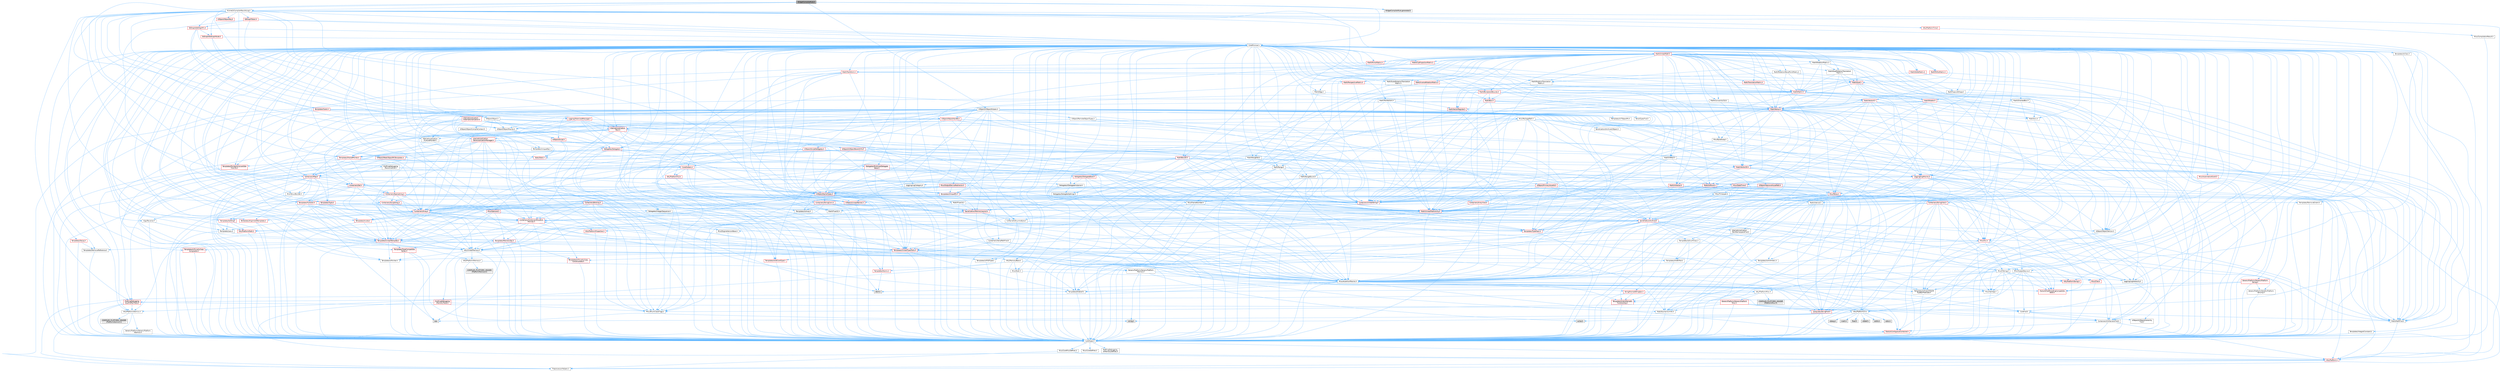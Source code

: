 digraph "WidgetCompilerRule.h"
{
 // INTERACTIVE_SVG=YES
 // LATEX_PDF_SIZE
  bgcolor="transparent";
  edge [fontname=Helvetica,fontsize=10,labelfontname=Helvetica,labelfontsize=10];
  node [fontname=Helvetica,fontsize=10,shape=box,height=0.2,width=0.4];
  Node1 [id="Node000001",label="WidgetCompilerRule.h",height=0.2,width=0.4,color="gray40", fillcolor="grey60", style="filled", fontcolor="black",tooltip=" "];
  Node1 -> Node2 [id="edge1_Node000001_Node000002",color="steelblue1",style="solid",tooltip=" "];
  Node2 [id="Node000002",label="CoreMinimal.h",height=0.2,width=0.4,color="grey40", fillcolor="white", style="filled",URL="$d7/d67/CoreMinimal_8h.html",tooltip=" "];
  Node2 -> Node3 [id="edge2_Node000002_Node000003",color="steelblue1",style="solid",tooltip=" "];
  Node3 [id="Node000003",label="CoreTypes.h",height=0.2,width=0.4,color="grey40", fillcolor="white", style="filled",URL="$dc/dec/CoreTypes_8h.html",tooltip=" "];
  Node3 -> Node4 [id="edge3_Node000003_Node000004",color="steelblue1",style="solid",tooltip=" "];
  Node4 [id="Node000004",label="HAL/Platform.h",height=0.2,width=0.4,color="red", fillcolor="#FFF0F0", style="filled",URL="$d9/dd0/Platform_8h.html",tooltip=" "];
  Node4 -> Node8 [id="edge4_Node000004_Node000008",color="steelblue1",style="solid",tooltip=" "];
  Node8 [id="Node000008",label="PreprocessorHelpers.h",height=0.2,width=0.4,color="grey40", fillcolor="white", style="filled",URL="$db/ddb/PreprocessorHelpers_8h.html",tooltip=" "];
  Node3 -> Node14 [id="edge5_Node000003_Node000014",color="steelblue1",style="solid",tooltip=" "];
  Node14 [id="Node000014",label="ProfilingDebugging\l/UMemoryDefines.h",height=0.2,width=0.4,color="grey40", fillcolor="white", style="filled",URL="$d2/da2/UMemoryDefines_8h.html",tooltip=" "];
  Node3 -> Node15 [id="edge6_Node000003_Node000015",color="steelblue1",style="solid",tooltip=" "];
  Node15 [id="Node000015",label="Misc/CoreMiscDefines.h",height=0.2,width=0.4,color="grey40", fillcolor="white", style="filled",URL="$da/d38/CoreMiscDefines_8h.html",tooltip=" "];
  Node15 -> Node4 [id="edge7_Node000015_Node000004",color="steelblue1",style="solid",tooltip=" "];
  Node15 -> Node8 [id="edge8_Node000015_Node000008",color="steelblue1",style="solid",tooltip=" "];
  Node3 -> Node16 [id="edge9_Node000003_Node000016",color="steelblue1",style="solid",tooltip=" "];
  Node16 [id="Node000016",label="Misc/CoreDefines.h",height=0.2,width=0.4,color="grey40", fillcolor="white", style="filled",URL="$d3/dd2/CoreDefines_8h.html",tooltip=" "];
  Node2 -> Node17 [id="edge10_Node000002_Node000017",color="steelblue1",style="solid",tooltip=" "];
  Node17 [id="Node000017",label="CoreFwd.h",height=0.2,width=0.4,color="grey40", fillcolor="white", style="filled",URL="$d1/d1e/CoreFwd_8h.html",tooltip=" "];
  Node17 -> Node3 [id="edge11_Node000017_Node000003",color="steelblue1",style="solid",tooltip=" "];
  Node17 -> Node18 [id="edge12_Node000017_Node000018",color="steelblue1",style="solid",tooltip=" "];
  Node18 [id="Node000018",label="Containers/ContainersFwd.h",height=0.2,width=0.4,color="grey40", fillcolor="white", style="filled",URL="$d4/d0a/ContainersFwd_8h.html",tooltip=" "];
  Node18 -> Node4 [id="edge13_Node000018_Node000004",color="steelblue1",style="solid",tooltip=" "];
  Node18 -> Node3 [id="edge14_Node000018_Node000003",color="steelblue1",style="solid",tooltip=" "];
  Node18 -> Node19 [id="edge15_Node000018_Node000019",color="steelblue1",style="solid",tooltip=" "];
  Node19 [id="Node000019",label="Traits/IsContiguousContainer.h",height=0.2,width=0.4,color="red", fillcolor="#FFF0F0", style="filled",URL="$d5/d3c/IsContiguousContainer_8h.html",tooltip=" "];
  Node19 -> Node3 [id="edge16_Node000019_Node000003",color="steelblue1",style="solid",tooltip=" "];
  Node17 -> Node22 [id="edge17_Node000017_Node000022",color="steelblue1",style="solid",tooltip=" "];
  Node22 [id="Node000022",label="Math/MathFwd.h",height=0.2,width=0.4,color="grey40", fillcolor="white", style="filled",URL="$d2/d10/MathFwd_8h.html",tooltip=" "];
  Node22 -> Node4 [id="edge18_Node000022_Node000004",color="steelblue1",style="solid",tooltip=" "];
  Node17 -> Node23 [id="edge19_Node000017_Node000023",color="steelblue1",style="solid",tooltip=" "];
  Node23 [id="Node000023",label="UObject/UObjectHierarchy\lFwd.h",height=0.2,width=0.4,color="grey40", fillcolor="white", style="filled",URL="$d3/d13/UObjectHierarchyFwd_8h.html",tooltip=" "];
  Node2 -> Node23 [id="edge20_Node000002_Node000023",color="steelblue1",style="solid",tooltip=" "];
  Node2 -> Node18 [id="edge21_Node000002_Node000018",color="steelblue1",style="solid",tooltip=" "];
  Node2 -> Node24 [id="edge22_Node000002_Node000024",color="steelblue1",style="solid",tooltip=" "];
  Node24 [id="Node000024",label="Misc/VarArgs.h",height=0.2,width=0.4,color="grey40", fillcolor="white", style="filled",URL="$d5/d6f/VarArgs_8h.html",tooltip=" "];
  Node24 -> Node3 [id="edge23_Node000024_Node000003",color="steelblue1",style="solid",tooltip=" "];
  Node2 -> Node25 [id="edge24_Node000002_Node000025",color="steelblue1",style="solid",tooltip=" "];
  Node25 [id="Node000025",label="Logging/LogVerbosity.h",height=0.2,width=0.4,color="grey40", fillcolor="white", style="filled",URL="$d2/d8f/LogVerbosity_8h.html",tooltip=" "];
  Node25 -> Node3 [id="edge25_Node000025_Node000003",color="steelblue1",style="solid",tooltip=" "];
  Node2 -> Node26 [id="edge26_Node000002_Node000026",color="steelblue1",style="solid",tooltip=" "];
  Node26 [id="Node000026",label="Misc/OutputDevice.h",height=0.2,width=0.4,color="grey40", fillcolor="white", style="filled",URL="$d7/d32/OutputDevice_8h.html",tooltip=" "];
  Node26 -> Node17 [id="edge27_Node000026_Node000017",color="steelblue1",style="solid",tooltip=" "];
  Node26 -> Node3 [id="edge28_Node000026_Node000003",color="steelblue1",style="solid",tooltip=" "];
  Node26 -> Node25 [id="edge29_Node000026_Node000025",color="steelblue1",style="solid",tooltip=" "];
  Node26 -> Node24 [id="edge30_Node000026_Node000024",color="steelblue1",style="solid",tooltip=" "];
  Node26 -> Node27 [id="edge31_Node000026_Node000027",color="steelblue1",style="solid",tooltip=" "];
  Node27 [id="Node000027",label="Templates/IsArrayOrRefOf\lTypeByPredicate.h",height=0.2,width=0.4,color="grey40", fillcolor="white", style="filled",URL="$d6/da1/IsArrayOrRefOfTypeByPredicate_8h.html",tooltip=" "];
  Node27 -> Node3 [id="edge32_Node000027_Node000003",color="steelblue1",style="solid",tooltip=" "];
  Node26 -> Node28 [id="edge33_Node000026_Node000028",color="steelblue1",style="solid",tooltip=" "];
  Node28 [id="Node000028",label="Templates/IsValidVariadic\lFunctionArg.h",height=0.2,width=0.4,color="red", fillcolor="#FFF0F0", style="filled",URL="$d0/dc8/IsValidVariadicFunctionArg_8h.html",tooltip=" "];
  Node28 -> Node3 [id="edge34_Node000028_Node000003",color="steelblue1",style="solid",tooltip=" "];
  Node26 -> Node30 [id="edge35_Node000026_Node000030",color="steelblue1",style="solid",tooltip=" "];
  Node30 [id="Node000030",label="Traits/IsCharEncodingCompatible\lWith.h",height=0.2,width=0.4,color="red", fillcolor="#FFF0F0", style="filled",URL="$df/dd1/IsCharEncodingCompatibleWith_8h.html",tooltip=" "];
  Node2 -> Node32 [id="edge36_Node000002_Node000032",color="steelblue1",style="solid",tooltip=" "];
  Node32 [id="Node000032",label="HAL/PlatformCrt.h",height=0.2,width=0.4,color="grey40", fillcolor="white", style="filled",URL="$d8/d75/PlatformCrt_8h.html",tooltip=" "];
  Node32 -> Node33 [id="edge37_Node000032_Node000033",color="steelblue1",style="solid",tooltip=" "];
  Node33 [id="Node000033",label="new",height=0.2,width=0.4,color="grey60", fillcolor="#E0E0E0", style="filled",tooltip=" "];
  Node32 -> Node34 [id="edge38_Node000032_Node000034",color="steelblue1",style="solid",tooltip=" "];
  Node34 [id="Node000034",label="wchar.h",height=0.2,width=0.4,color="grey60", fillcolor="#E0E0E0", style="filled",tooltip=" "];
  Node32 -> Node35 [id="edge39_Node000032_Node000035",color="steelblue1",style="solid",tooltip=" "];
  Node35 [id="Node000035",label="stddef.h",height=0.2,width=0.4,color="grey60", fillcolor="#E0E0E0", style="filled",tooltip=" "];
  Node32 -> Node36 [id="edge40_Node000032_Node000036",color="steelblue1",style="solid",tooltip=" "];
  Node36 [id="Node000036",label="stdlib.h",height=0.2,width=0.4,color="grey60", fillcolor="#E0E0E0", style="filled",tooltip=" "];
  Node32 -> Node37 [id="edge41_Node000032_Node000037",color="steelblue1",style="solid",tooltip=" "];
  Node37 [id="Node000037",label="stdio.h",height=0.2,width=0.4,color="grey60", fillcolor="#E0E0E0", style="filled",tooltip=" "];
  Node32 -> Node38 [id="edge42_Node000032_Node000038",color="steelblue1",style="solid",tooltip=" "];
  Node38 [id="Node000038",label="stdarg.h",height=0.2,width=0.4,color="grey60", fillcolor="#E0E0E0", style="filled",tooltip=" "];
  Node32 -> Node39 [id="edge43_Node000032_Node000039",color="steelblue1",style="solid",tooltip=" "];
  Node39 [id="Node000039",label="math.h",height=0.2,width=0.4,color="grey60", fillcolor="#E0E0E0", style="filled",tooltip=" "];
  Node32 -> Node40 [id="edge44_Node000032_Node000040",color="steelblue1",style="solid",tooltip=" "];
  Node40 [id="Node000040",label="float.h",height=0.2,width=0.4,color="grey60", fillcolor="#E0E0E0", style="filled",tooltip=" "];
  Node32 -> Node41 [id="edge45_Node000032_Node000041",color="steelblue1",style="solid",tooltip=" "];
  Node41 [id="Node000041",label="string.h",height=0.2,width=0.4,color="grey60", fillcolor="#E0E0E0", style="filled",tooltip=" "];
  Node2 -> Node42 [id="edge46_Node000002_Node000042",color="steelblue1",style="solid",tooltip=" "];
  Node42 [id="Node000042",label="HAL/PlatformMisc.h",height=0.2,width=0.4,color="grey40", fillcolor="white", style="filled",URL="$d0/df5/PlatformMisc_8h.html",tooltip=" "];
  Node42 -> Node3 [id="edge47_Node000042_Node000003",color="steelblue1",style="solid",tooltip=" "];
  Node42 -> Node43 [id="edge48_Node000042_Node000043",color="steelblue1",style="solid",tooltip=" "];
  Node43 [id="Node000043",label="GenericPlatform/GenericPlatform\lMisc.h",height=0.2,width=0.4,color="red", fillcolor="#FFF0F0", style="filled",URL="$db/d9a/GenericPlatformMisc_8h.html",tooltip=" "];
  Node43 -> Node44 [id="edge49_Node000043_Node000044",color="steelblue1",style="solid",tooltip=" "];
  Node44 [id="Node000044",label="Containers/StringFwd.h",height=0.2,width=0.4,color="red", fillcolor="#FFF0F0", style="filled",URL="$df/d37/StringFwd_8h.html",tooltip=" "];
  Node44 -> Node3 [id="edge50_Node000044_Node000003",color="steelblue1",style="solid",tooltip=" "];
  Node44 -> Node19 [id="edge51_Node000044_Node000019",color="steelblue1",style="solid",tooltip=" "];
  Node43 -> Node17 [id="edge52_Node000043_Node000017",color="steelblue1",style="solid",tooltip=" "];
  Node43 -> Node3 [id="edge53_Node000043_Node000003",color="steelblue1",style="solid",tooltip=" "];
  Node43 -> Node32 [id="edge54_Node000043_Node000032",color="steelblue1",style="solid",tooltip=" "];
  Node43 -> Node47 [id="edge55_Node000043_Node000047",color="steelblue1",style="solid",tooltip=" "];
  Node47 [id="Node000047",label="Math/NumericLimits.h",height=0.2,width=0.4,color="grey40", fillcolor="white", style="filled",URL="$df/d1b/NumericLimits_8h.html",tooltip=" "];
  Node47 -> Node3 [id="edge56_Node000047_Node000003",color="steelblue1",style="solid",tooltip=" "];
  Node43 -> Node49 [id="edge57_Node000043_Node000049",color="steelblue1",style="solid",tooltip=" "];
  Node49 [id="Node000049",label="Misc/EnumClassFlags.h",height=0.2,width=0.4,color="grey40", fillcolor="white", style="filled",URL="$d8/de7/EnumClassFlags_8h.html",tooltip=" "];
  Node42 -> Node52 [id="edge58_Node000042_Node000052",color="steelblue1",style="solid",tooltip=" "];
  Node52 [id="Node000052",label="COMPILED_PLATFORM_HEADER\l(PlatformMisc.h)",height=0.2,width=0.4,color="grey60", fillcolor="#E0E0E0", style="filled",tooltip=" "];
  Node42 -> Node53 [id="edge59_Node000042_Node000053",color="steelblue1",style="solid",tooltip=" "];
  Node53 [id="Node000053",label="ProfilingDebugging\l/CpuProfilerTrace.h",height=0.2,width=0.4,color="red", fillcolor="#FFF0F0", style="filled",URL="$da/dcb/CpuProfilerTrace_8h.html",tooltip=" "];
  Node53 -> Node3 [id="edge60_Node000053_Node000003",color="steelblue1",style="solid",tooltip=" "];
  Node53 -> Node18 [id="edge61_Node000053_Node000018",color="steelblue1",style="solid",tooltip=" "];
  Node53 -> Node54 [id="edge62_Node000053_Node000054",color="steelblue1",style="solid",tooltip=" "];
  Node54 [id="Node000054",label="HAL/PlatformAtomics.h",height=0.2,width=0.4,color="grey40", fillcolor="white", style="filled",URL="$d3/d36/PlatformAtomics_8h.html",tooltip=" "];
  Node54 -> Node3 [id="edge63_Node000054_Node000003",color="steelblue1",style="solid",tooltip=" "];
  Node54 -> Node55 [id="edge64_Node000054_Node000055",color="steelblue1",style="solid",tooltip=" "];
  Node55 [id="Node000055",label="GenericPlatform/GenericPlatform\lAtomics.h",height=0.2,width=0.4,color="grey40", fillcolor="white", style="filled",URL="$da/d72/GenericPlatformAtomics_8h.html",tooltip=" "];
  Node55 -> Node3 [id="edge65_Node000055_Node000003",color="steelblue1",style="solid",tooltip=" "];
  Node54 -> Node56 [id="edge66_Node000054_Node000056",color="steelblue1",style="solid",tooltip=" "];
  Node56 [id="Node000056",label="COMPILED_PLATFORM_HEADER\l(PlatformAtomics.h)",height=0.2,width=0.4,color="grey60", fillcolor="#E0E0E0", style="filled",tooltip=" "];
  Node53 -> Node8 [id="edge67_Node000053_Node000008",color="steelblue1",style="solid",tooltip=" "];
  Node2 -> Node61 [id="edge68_Node000002_Node000061",color="steelblue1",style="solid",tooltip=" "];
  Node61 [id="Node000061",label="Misc/AssertionMacros.h",height=0.2,width=0.4,color="grey40", fillcolor="white", style="filled",URL="$d0/dfa/AssertionMacros_8h.html",tooltip=" "];
  Node61 -> Node3 [id="edge69_Node000061_Node000003",color="steelblue1",style="solid",tooltip=" "];
  Node61 -> Node4 [id="edge70_Node000061_Node000004",color="steelblue1",style="solid",tooltip=" "];
  Node61 -> Node42 [id="edge71_Node000061_Node000042",color="steelblue1",style="solid",tooltip=" "];
  Node61 -> Node8 [id="edge72_Node000061_Node000008",color="steelblue1",style="solid",tooltip=" "];
  Node61 -> Node62 [id="edge73_Node000061_Node000062",color="steelblue1",style="solid",tooltip=" "];
  Node62 [id="Node000062",label="Templates/EnableIf.h",height=0.2,width=0.4,color="grey40", fillcolor="white", style="filled",URL="$d7/d60/EnableIf_8h.html",tooltip=" "];
  Node62 -> Node3 [id="edge74_Node000062_Node000003",color="steelblue1",style="solid",tooltip=" "];
  Node61 -> Node27 [id="edge75_Node000061_Node000027",color="steelblue1",style="solid",tooltip=" "];
  Node61 -> Node28 [id="edge76_Node000061_Node000028",color="steelblue1",style="solid",tooltip=" "];
  Node61 -> Node30 [id="edge77_Node000061_Node000030",color="steelblue1",style="solid",tooltip=" "];
  Node61 -> Node24 [id="edge78_Node000061_Node000024",color="steelblue1",style="solid",tooltip=" "];
  Node61 -> Node63 [id="edge79_Node000061_Node000063",color="steelblue1",style="solid",tooltip=" "];
  Node63 [id="Node000063",label="String/FormatStringSan.h",height=0.2,width=0.4,color="red", fillcolor="#FFF0F0", style="filled",URL="$d3/d8b/FormatStringSan_8h.html",tooltip=" "];
  Node63 -> Node3 [id="edge80_Node000063_Node000003",color="steelblue1",style="solid",tooltip=" "];
  Node63 -> Node28 [id="edge81_Node000063_Node000028",color="steelblue1",style="solid",tooltip=" "];
  Node63 -> Node18 [id="edge82_Node000063_Node000018",color="steelblue1",style="solid",tooltip=" "];
  Node61 -> Node69 [id="edge83_Node000061_Node000069",color="steelblue1",style="solid",tooltip=" "];
  Node69 [id="Node000069",label="atomic",height=0.2,width=0.4,color="grey60", fillcolor="#E0E0E0", style="filled",tooltip=" "];
  Node2 -> Node70 [id="edge84_Node000002_Node000070",color="steelblue1",style="solid",tooltip=" "];
  Node70 [id="Node000070",label="Templates/IsPointer.h",height=0.2,width=0.4,color="grey40", fillcolor="white", style="filled",URL="$d7/d05/IsPointer_8h.html",tooltip=" "];
  Node70 -> Node3 [id="edge85_Node000070_Node000003",color="steelblue1",style="solid",tooltip=" "];
  Node2 -> Node71 [id="edge86_Node000002_Node000071",color="steelblue1",style="solid",tooltip=" "];
  Node71 [id="Node000071",label="HAL/PlatformMemory.h",height=0.2,width=0.4,color="grey40", fillcolor="white", style="filled",URL="$de/d68/PlatformMemory_8h.html",tooltip=" "];
  Node71 -> Node3 [id="edge87_Node000071_Node000003",color="steelblue1",style="solid",tooltip=" "];
  Node71 -> Node72 [id="edge88_Node000071_Node000072",color="steelblue1",style="solid",tooltip=" "];
  Node72 [id="Node000072",label="GenericPlatform/GenericPlatform\lMemory.h",height=0.2,width=0.4,color="grey40", fillcolor="white", style="filled",URL="$dd/d22/GenericPlatformMemory_8h.html",tooltip=" "];
  Node72 -> Node17 [id="edge89_Node000072_Node000017",color="steelblue1",style="solid",tooltip=" "];
  Node72 -> Node3 [id="edge90_Node000072_Node000003",color="steelblue1",style="solid",tooltip=" "];
  Node72 -> Node73 [id="edge91_Node000072_Node000073",color="steelblue1",style="solid",tooltip=" "];
  Node73 [id="Node000073",label="HAL/PlatformString.h",height=0.2,width=0.4,color="red", fillcolor="#FFF0F0", style="filled",URL="$db/db5/PlatformString_8h.html",tooltip=" "];
  Node73 -> Node3 [id="edge92_Node000073_Node000003",color="steelblue1",style="solid",tooltip=" "];
  Node72 -> Node41 [id="edge93_Node000072_Node000041",color="steelblue1",style="solid",tooltip=" "];
  Node72 -> Node34 [id="edge94_Node000072_Node000034",color="steelblue1",style="solid",tooltip=" "];
  Node71 -> Node75 [id="edge95_Node000071_Node000075",color="steelblue1",style="solid",tooltip=" "];
  Node75 [id="Node000075",label="COMPILED_PLATFORM_HEADER\l(PlatformMemory.h)",height=0.2,width=0.4,color="grey60", fillcolor="#E0E0E0", style="filled",tooltip=" "];
  Node2 -> Node54 [id="edge96_Node000002_Node000054",color="steelblue1",style="solid",tooltip=" "];
  Node2 -> Node76 [id="edge97_Node000002_Node000076",color="steelblue1",style="solid",tooltip=" "];
  Node76 [id="Node000076",label="Misc/Exec.h",height=0.2,width=0.4,color="grey40", fillcolor="white", style="filled",URL="$de/ddb/Exec_8h.html",tooltip=" "];
  Node76 -> Node3 [id="edge98_Node000076_Node000003",color="steelblue1",style="solid",tooltip=" "];
  Node76 -> Node61 [id="edge99_Node000076_Node000061",color="steelblue1",style="solid",tooltip=" "];
  Node2 -> Node77 [id="edge100_Node000002_Node000077",color="steelblue1",style="solid",tooltip=" "];
  Node77 [id="Node000077",label="HAL/MemoryBase.h",height=0.2,width=0.4,color="grey40", fillcolor="white", style="filled",URL="$d6/d9f/MemoryBase_8h.html",tooltip=" "];
  Node77 -> Node3 [id="edge101_Node000077_Node000003",color="steelblue1",style="solid",tooltip=" "];
  Node77 -> Node54 [id="edge102_Node000077_Node000054",color="steelblue1",style="solid",tooltip=" "];
  Node77 -> Node32 [id="edge103_Node000077_Node000032",color="steelblue1",style="solid",tooltip=" "];
  Node77 -> Node76 [id="edge104_Node000077_Node000076",color="steelblue1",style="solid",tooltip=" "];
  Node77 -> Node26 [id="edge105_Node000077_Node000026",color="steelblue1",style="solid",tooltip=" "];
  Node77 -> Node78 [id="edge106_Node000077_Node000078",color="steelblue1",style="solid",tooltip=" "];
  Node78 [id="Node000078",label="Templates/Atomic.h",height=0.2,width=0.4,color="red", fillcolor="#FFF0F0", style="filled",URL="$d3/d91/Atomic_8h.html",tooltip=" "];
  Node78 -> Node69 [id="edge107_Node000078_Node000069",color="steelblue1",style="solid",tooltip=" "];
  Node2 -> Node87 [id="edge108_Node000002_Node000087",color="steelblue1",style="solid",tooltip=" "];
  Node87 [id="Node000087",label="HAL/UnrealMemory.h",height=0.2,width=0.4,color="grey40", fillcolor="white", style="filled",URL="$d9/d96/UnrealMemory_8h.html",tooltip=" "];
  Node87 -> Node3 [id="edge109_Node000087_Node000003",color="steelblue1",style="solid",tooltip=" "];
  Node87 -> Node72 [id="edge110_Node000087_Node000072",color="steelblue1",style="solid",tooltip=" "];
  Node87 -> Node77 [id="edge111_Node000087_Node000077",color="steelblue1",style="solid",tooltip=" "];
  Node87 -> Node71 [id="edge112_Node000087_Node000071",color="steelblue1",style="solid",tooltip=" "];
  Node87 -> Node88 [id="edge113_Node000087_Node000088",color="steelblue1",style="solid",tooltip=" "];
  Node88 [id="Node000088",label="ProfilingDebugging\l/MemoryTrace.h",height=0.2,width=0.4,color="red", fillcolor="#FFF0F0", style="filled",URL="$da/dd7/MemoryTrace_8h.html",tooltip=" "];
  Node88 -> Node4 [id="edge114_Node000088_Node000004",color="steelblue1",style="solid",tooltip=" "];
  Node88 -> Node49 [id="edge115_Node000088_Node000049",color="steelblue1",style="solid",tooltip=" "];
  Node87 -> Node70 [id="edge116_Node000087_Node000070",color="steelblue1",style="solid",tooltip=" "];
  Node2 -> Node89 [id="edge117_Node000002_Node000089",color="steelblue1",style="solid",tooltip=" "];
  Node89 [id="Node000089",label="Templates/IsArithmetic.h",height=0.2,width=0.4,color="grey40", fillcolor="white", style="filled",URL="$d2/d5d/IsArithmetic_8h.html",tooltip=" "];
  Node89 -> Node3 [id="edge118_Node000089_Node000003",color="steelblue1",style="solid",tooltip=" "];
  Node2 -> Node83 [id="edge119_Node000002_Node000083",color="steelblue1",style="solid",tooltip=" "];
  Node83 [id="Node000083",label="Templates/AndOrNot.h",height=0.2,width=0.4,color="grey40", fillcolor="white", style="filled",URL="$db/d0a/AndOrNot_8h.html",tooltip=" "];
  Node83 -> Node3 [id="edge120_Node000083_Node000003",color="steelblue1",style="solid",tooltip=" "];
  Node2 -> Node90 [id="edge121_Node000002_Node000090",color="steelblue1",style="solid",tooltip=" "];
  Node90 [id="Node000090",label="Templates/IsPODType.h",height=0.2,width=0.4,color="grey40", fillcolor="white", style="filled",URL="$d7/db1/IsPODType_8h.html",tooltip=" "];
  Node90 -> Node3 [id="edge122_Node000090_Node000003",color="steelblue1",style="solid",tooltip=" "];
  Node2 -> Node91 [id="edge123_Node000002_Node000091",color="steelblue1",style="solid",tooltip=" "];
  Node91 [id="Node000091",label="Templates/IsUECoreType.h",height=0.2,width=0.4,color="red", fillcolor="#FFF0F0", style="filled",URL="$d1/db8/IsUECoreType_8h.html",tooltip=" "];
  Node91 -> Node3 [id="edge124_Node000091_Node000003",color="steelblue1",style="solid",tooltip=" "];
  Node2 -> Node84 [id="edge125_Node000002_Node000084",color="steelblue1",style="solid",tooltip=" "];
  Node84 [id="Node000084",label="Templates/IsTriviallyCopy\lConstructible.h",height=0.2,width=0.4,color="red", fillcolor="#FFF0F0", style="filled",URL="$d3/d78/IsTriviallyCopyConstructible_8h.html",tooltip=" "];
  Node84 -> Node3 [id="edge126_Node000084_Node000003",color="steelblue1",style="solid",tooltip=" "];
  Node2 -> Node92 [id="edge127_Node000002_Node000092",color="steelblue1",style="solid",tooltip=" "];
  Node92 [id="Node000092",label="Templates/UnrealTypeTraits.h",height=0.2,width=0.4,color="red", fillcolor="#FFF0F0", style="filled",URL="$d2/d2d/UnrealTypeTraits_8h.html",tooltip=" "];
  Node92 -> Node3 [id="edge128_Node000092_Node000003",color="steelblue1",style="solid",tooltip=" "];
  Node92 -> Node70 [id="edge129_Node000092_Node000070",color="steelblue1",style="solid",tooltip=" "];
  Node92 -> Node61 [id="edge130_Node000092_Node000061",color="steelblue1",style="solid",tooltip=" "];
  Node92 -> Node83 [id="edge131_Node000092_Node000083",color="steelblue1",style="solid",tooltip=" "];
  Node92 -> Node62 [id="edge132_Node000092_Node000062",color="steelblue1",style="solid",tooltip=" "];
  Node92 -> Node89 [id="edge133_Node000092_Node000089",color="steelblue1",style="solid",tooltip=" "];
  Node92 -> Node90 [id="edge134_Node000092_Node000090",color="steelblue1",style="solid",tooltip=" "];
  Node92 -> Node91 [id="edge135_Node000092_Node000091",color="steelblue1",style="solid",tooltip=" "];
  Node92 -> Node84 [id="edge136_Node000092_Node000084",color="steelblue1",style="solid",tooltip=" "];
  Node2 -> Node62 [id="edge137_Node000002_Node000062",color="steelblue1",style="solid",tooltip=" "];
  Node2 -> Node94 [id="edge138_Node000002_Node000094",color="steelblue1",style="solid",tooltip=" "];
  Node94 [id="Node000094",label="Templates/RemoveReference.h",height=0.2,width=0.4,color="grey40", fillcolor="white", style="filled",URL="$da/dbe/RemoveReference_8h.html",tooltip=" "];
  Node94 -> Node3 [id="edge139_Node000094_Node000003",color="steelblue1",style="solid",tooltip=" "];
  Node2 -> Node95 [id="edge140_Node000002_Node000095",color="steelblue1",style="solid",tooltip=" "];
  Node95 [id="Node000095",label="Templates/IntegralConstant.h",height=0.2,width=0.4,color="grey40", fillcolor="white", style="filled",URL="$db/d1b/IntegralConstant_8h.html",tooltip=" "];
  Node95 -> Node3 [id="edge141_Node000095_Node000003",color="steelblue1",style="solid",tooltip=" "];
  Node2 -> Node96 [id="edge142_Node000002_Node000096",color="steelblue1",style="solid",tooltip=" "];
  Node96 [id="Node000096",label="Templates/IsClass.h",height=0.2,width=0.4,color="grey40", fillcolor="white", style="filled",URL="$db/dcb/IsClass_8h.html",tooltip=" "];
  Node96 -> Node3 [id="edge143_Node000096_Node000003",color="steelblue1",style="solid",tooltip=" "];
  Node2 -> Node97 [id="edge144_Node000002_Node000097",color="steelblue1",style="solid",tooltip=" "];
  Node97 [id="Node000097",label="Templates/TypeCompatible\lBytes.h",height=0.2,width=0.4,color="red", fillcolor="#FFF0F0", style="filled",URL="$df/d0a/TypeCompatibleBytes_8h.html",tooltip=" "];
  Node97 -> Node3 [id="edge145_Node000097_Node000003",color="steelblue1",style="solid",tooltip=" "];
  Node97 -> Node41 [id="edge146_Node000097_Node000041",color="steelblue1",style="solid",tooltip=" "];
  Node97 -> Node33 [id="edge147_Node000097_Node000033",color="steelblue1",style="solid",tooltip=" "];
  Node2 -> Node19 [id="edge148_Node000002_Node000019",color="steelblue1",style="solid",tooltip=" "];
  Node2 -> Node98 [id="edge149_Node000002_Node000098",color="steelblue1",style="solid",tooltip=" "];
  Node98 [id="Node000098",label="Templates/UnrealTemplate.h",height=0.2,width=0.4,color="red", fillcolor="#FFF0F0", style="filled",URL="$d4/d24/UnrealTemplate_8h.html",tooltip=" "];
  Node98 -> Node3 [id="edge150_Node000098_Node000003",color="steelblue1",style="solid",tooltip=" "];
  Node98 -> Node70 [id="edge151_Node000098_Node000070",color="steelblue1",style="solid",tooltip=" "];
  Node98 -> Node87 [id="edge152_Node000098_Node000087",color="steelblue1",style="solid",tooltip=" "];
  Node98 -> Node92 [id="edge153_Node000098_Node000092",color="steelblue1",style="solid",tooltip=" "];
  Node98 -> Node94 [id="edge154_Node000098_Node000094",color="steelblue1",style="solid",tooltip=" "];
  Node98 -> Node97 [id="edge155_Node000098_Node000097",color="steelblue1",style="solid",tooltip=" "];
  Node98 -> Node19 [id="edge156_Node000098_Node000019",color="steelblue1",style="solid",tooltip=" "];
  Node2 -> Node47 [id="edge157_Node000002_Node000047",color="steelblue1",style="solid",tooltip=" "];
  Node2 -> Node102 [id="edge158_Node000002_Node000102",color="steelblue1",style="solid",tooltip=" "];
  Node102 [id="Node000102",label="HAL/PlatformMath.h",height=0.2,width=0.4,color="red", fillcolor="#FFF0F0", style="filled",URL="$dc/d53/PlatformMath_8h.html",tooltip=" "];
  Node102 -> Node3 [id="edge159_Node000102_Node000003",color="steelblue1",style="solid",tooltip=" "];
  Node2 -> Node85 [id="edge160_Node000002_Node000085",color="steelblue1",style="solid",tooltip=" "];
  Node85 [id="Node000085",label="Templates/IsTriviallyCopy\lAssignable.h",height=0.2,width=0.4,color="red", fillcolor="#FFF0F0", style="filled",URL="$d2/df2/IsTriviallyCopyAssignable_8h.html",tooltip=" "];
  Node85 -> Node3 [id="edge161_Node000085_Node000003",color="steelblue1",style="solid",tooltip=" "];
  Node2 -> Node110 [id="edge162_Node000002_Node000110",color="steelblue1",style="solid",tooltip=" "];
  Node110 [id="Node000110",label="Templates/MemoryOps.h",height=0.2,width=0.4,color="red", fillcolor="#FFF0F0", style="filled",URL="$db/dea/MemoryOps_8h.html",tooltip=" "];
  Node110 -> Node3 [id="edge163_Node000110_Node000003",color="steelblue1",style="solid",tooltip=" "];
  Node110 -> Node87 [id="edge164_Node000110_Node000087",color="steelblue1",style="solid",tooltip=" "];
  Node110 -> Node85 [id="edge165_Node000110_Node000085",color="steelblue1",style="solid",tooltip=" "];
  Node110 -> Node84 [id="edge166_Node000110_Node000084",color="steelblue1",style="solid",tooltip=" "];
  Node110 -> Node92 [id="edge167_Node000110_Node000092",color="steelblue1",style="solid",tooltip=" "];
  Node110 -> Node33 [id="edge168_Node000110_Node000033",color="steelblue1",style="solid",tooltip=" "];
  Node2 -> Node111 [id="edge169_Node000002_Node000111",color="steelblue1",style="solid",tooltip=" "];
  Node111 [id="Node000111",label="Containers/ContainerAllocation\lPolicies.h",height=0.2,width=0.4,color="red", fillcolor="#FFF0F0", style="filled",URL="$d7/dff/ContainerAllocationPolicies_8h.html",tooltip=" "];
  Node111 -> Node3 [id="edge170_Node000111_Node000003",color="steelblue1",style="solid",tooltip=" "];
  Node111 -> Node111 [id="edge171_Node000111_Node000111",color="steelblue1",style="solid",tooltip=" "];
  Node111 -> Node102 [id="edge172_Node000111_Node000102",color="steelblue1",style="solid",tooltip=" "];
  Node111 -> Node87 [id="edge173_Node000111_Node000087",color="steelblue1",style="solid",tooltip=" "];
  Node111 -> Node47 [id="edge174_Node000111_Node000047",color="steelblue1",style="solid",tooltip=" "];
  Node111 -> Node61 [id="edge175_Node000111_Node000061",color="steelblue1",style="solid",tooltip=" "];
  Node111 -> Node110 [id="edge176_Node000111_Node000110",color="steelblue1",style="solid",tooltip=" "];
  Node111 -> Node97 [id="edge177_Node000111_Node000097",color="steelblue1",style="solid",tooltip=" "];
  Node2 -> Node114 [id="edge178_Node000002_Node000114",color="steelblue1",style="solid",tooltip=" "];
  Node114 [id="Node000114",label="Templates/IsEnumClass.h",height=0.2,width=0.4,color="grey40", fillcolor="white", style="filled",URL="$d7/d15/IsEnumClass_8h.html",tooltip=" "];
  Node114 -> Node3 [id="edge179_Node000114_Node000003",color="steelblue1",style="solid",tooltip=" "];
  Node114 -> Node83 [id="edge180_Node000114_Node000083",color="steelblue1",style="solid",tooltip=" "];
  Node2 -> Node115 [id="edge181_Node000002_Node000115",color="steelblue1",style="solid",tooltip=" "];
  Node115 [id="Node000115",label="HAL/PlatformProperties.h",height=0.2,width=0.4,color="red", fillcolor="#FFF0F0", style="filled",URL="$d9/db0/PlatformProperties_8h.html",tooltip=" "];
  Node115 -> Node3 [id="edge182_Node000115_Node000003",color="steelblue1",style="solid",tooltip=" "];
  Node2 -> Node118 [id="edge183_Node000002_Node000118",color="steelblue1",style="solid",tooltip=" "];
  Node118 [id="Node000118",label="Misc/EngineVersionBase.h",height=0.2,width=0.4,color="grey40", fillcolor="white", style="filled",URL="$d5/d2b/EngineVersionBase_8h.html",tooltip=" "];
  Node118 -> Node3 [id="edge184_Node000118_Node000003",color="steelblue1",style="solid",tooltip=" "];
  Node2 -> Node119 [id="edge185_Node000002_Node000119",color="steelblue1",style="solid",tooltip=" "];
  Node119 [id="Node000119",label="Internationalization\l/TextNamespaceFwd.h",height=0.2,width=0.4,color="grey40", fillcolor="white", style="filled",URL="$d8/d97/TextNamespaceFwd_8h.html",tooltip=" "];
  Node119 -> Node3 [id="edge186_Node000119_Node000003",color="steelblue1",style="solid",tooltip=" "];
  Node2 -> Node120 [id="edge187_Node000002_Node000120",color="steelblue1",style="solid",tooltip=" "];
  Node120 [id="Node000120",label="Serialization/Archive.h",height=0.2,width=0.4,color="red", fillcolor="#FFF0F0", style="filled",URL="$d7/d3b/Archive_8h.html",tooltip=" "];
  Node120 -> Node17 [id="edge188_Node000120_Node000017",color="steelblue1",style="solid",tooltip=" "];
  Node120 -> Node3 [id="edge189_Node000120_Node000003",color="steelblue1",style="solid",tooltip=" "];
  Node120 -> Node115 [id="edge190_Node000120_Node000115",color="steelblue1",style="solid",tooltip=" "];
  Node120 -> Node119 [id="edge191_Node000120_Node000119",color="steelblue1",style="solid",tooltip=" "];
  Node120 -> Node22 [id="edge192_Node000120_Node000022",color="steelblue1",style="solid",tooltip=" "];
  Node120 -> Node61 [id="edge193_Node000120_Node000061",color="steelblue1",style="solid",tooltip=" "];
  Node120 -> Node118 [id="edge194_Node000120_Node000118",color="steelblue1",style="solid",tooltip=" "];
  Node120 -> Node24 [id="edge195_Node000120_Node000024",color="steelblue1",style="solid",tooltip=" "];
  Node120 -> Node62 [id="edge196_Node000120_Node000062",color="steelblue1",style="solid",tooltip=" "];
  Node120 -> Node27 [id="edge197_Node000120_Node000027",color="steelblue1",style="solid",tooltip=" "];
  Node120 -> Node114 [id="edge198_Node000120_Node000114",color="steelblue1",style="solid",tooltip=" "];
  Node120 -> Node28 [id="edge199_Node000120_Node000028",color="steelblue1",style="solid",tooltip=" "];
  Node120 -> Node98 [id="edge200_Node000120_Node000098",color="steelblue1",style="solid",tooltip=" "];
  Node120 -> Node30 [id="edge201_Node000120_Node000030",color="steelblue1",style="solid",tooltip=" "];
  Node120 -> Node123 [id="edge202_Node000120_Node000123",color="steelblue1",style="solid",tooltip=" "];
  Node123 [id="Node000123",label="UObject/ObjectVersion.h",height=0.2,width=0.4,color="grey40", fillcolor="white", style="filled",URL="$da/d63/ObjectVersion_8h.html",tooltip=" "];
  Node123 -> Node3 [id="edge203_Node000123_Node000003",color="steelblue1",style="solid",tooltip=" "];
  Node2 -> Node124 [id="edge204_Node000002_Node000124",color="steelblue1",style="solid",tooltip=" "];
  Node124 [id="Node000124",label="Templates/Less.h",height=0.2,width=0.4,color="grey40", fillcolor="white", style="filled",URL="$de/dc8/Less_8h.html",tooltip=" "];
  Node124 -> Node3 [id="edge205_Node000124_Node000003",color="steelblue1",style="solid",tooltip=" "];
  Node124 -> Node98 [id="edge206_Node000124_Node000098",color="steelblue1",style="solid",tooltip=" "];
  Node2 -> Node125 [id="edge207_Node000002_Node000125",color="steelblue1",style="solid",tooltip=" "];
  Node125 [id="Node000125",label="Templates/Sorting.h",height=0.2,width=0.4,color="red", fillcolor="#FFF0F0", style="filled",URL="$d3/d9e/Sorting_8h.html",tooltip=" "];
  Node125 -> Node3 [id="edge208_Node000125_Node000003",color="steelblue1",style="solid",tooltip=" "];
  Node125 -> Node102 [id="edge209_Node000125_Node000102",color="steelblue1",style="solid",tooltip=" "];
  Node125 -> Node124 [id="edge210_Node000125_Node000124",color="steelblue1",style="solid",tooltip=" "];
  Node2 -> Node136 [id="edge211_Node000002_Node000136",color="steelblue1",style="solid",tooltip=" "];
  Node136 [id="Node000136",label="Misc/Char.h",height=0.2,width=0.4,color="red", fillcolor="#FFF0F0", style="filled",URL="$d0/d58/Char_8h.html",tooltip=" "];
  Node136 -> Node3 [id="edge212_Node000136_Node000003",color="steelblue1",style="solid",tooltip=" "];
  Node2 -> Node139 [id="edge213_Node000002_Node000139",color="steelblue1",style="solid",tooltip=" "];
  Node139 [id="Node000139",label="GenericPlatform/GenericPlatform\lStricmp.h",height=0.2,width=0.4,color="grey40", fillcolor="white", style="filled",URL="$d2/d86/GenericPlatformStricmp_8h.html",tooltip=" "];
  Node139 -> Node3 [id="edge214_Node000139_Node000003",color="steelblue1",style="solid",tooltip=" "];
  Node2 -> Node140 [id="edge215_Node000002_Node000140",color="steelblue1",style="solid",tooltip=" "];
  Node140 [id="Node000140",label="GenericPlatform/GenericPlatform\lString.h",height=0.2,width=0.4,color="red", fillcolor="#FFF0F0", style="filled",URL="$dd/d20/GenericPlatformString_8h.html",tooltip=" "];
  Node140 -> Node3 [id="edge216_Node000140_Node000003",color="steelblue1",style="solid",tooltip=" "];
  Node140 -> Node139 [id="edge217_Node000140_Node000139",color="steelblue1",style="solid",tooltip=" "];
  Node140 -> Node62 [id="edge218_Node000140_Node000062",color="steelblue1",style="solid",tooltip=" "];
  Node140 -> Node30 [id="edge219_Node000140_Node000030",color="steelblue1",style="solid",tooltip=" "];
  Node2 -> Node73 [id="edge220_Node000002_Node000073",color="steelblue1",style="solid",tooltip=" "];
  Node2 -> Node143 [id="edge221_Node000002_Node000143",color="steelblue1",style="solid",tooltip=" "];
  Node143 [id="Node000143",label="Misc/CString.h",height=0.2,width=0.4,color="grey40", fillcolor="white", style="filled",URL="$d2/d49/CString_8h.html",tooltip=" "];
  Node143 -> Node3 [id="edge222_Node000143_Node000003",color="steelblue1",style="solid",tooltip=" "];
  Node143 -> Node32 [id="edge223_Node000143_Node000032",color="steelblue1",style="solid",tooltip=" "];
  Node143 -> Node73 [id="edge224_Node000143_Node000073",color="steelblue1",style="solid",tooltip=" "];
  Node143 -> Node61 [id="edge225_Node000143_Node000061",color="steelblue1",style="solid",tooltip=" "];
  Node143 -> Node136 [id="edge226_Node000143_Node000136",color="steelblue1",style="solid",tooltip=" "];
  Node143 -> Node24 [id="edge227_Node000143_Node000024",color="steelblue1",style="solid",tooltip=" "];
  Node143 -> Node27 [id="edge228_Node000143_Node000027",color="steelblue1",style="solid",tooltip=" "];
  Node143 -> Node28 [id="edge229_Node000143_Node000028",color="steelblue1",style="solid",tooltip=" "];
  Node143 -> Node30 [id="edge230_Node000143_Node000030",color="steelblue1",style="solid",tooltip=" "];
  Node2 -> Node144 [id="edge231_Node000002_Node000144",color="steelblue1",style="solid",tooltip=" "];
  Node144 [id="Node000144",label="Misc/Crc.h",height=0.2,width=0.4,color="red", fillcolor="#FFF0F0", style="filled",URL="$d4/dd2/Crc_8h.html",tooltip=" "];
  Node144 -> Node3 [id="edge232_Node000144_Node000003",color="steelblue1",style="solid",tooltip=" "];
  Node144 -> Node73 [id="edge233_Node000144_Node000073",color="steelblue1",style="solid",tooltip=" "];
  Node144 -> Node61 [id="edge234_Node000144_Node000061",color="steelblue1",style="solid",tooltip=" "];
  Node144 -> Node143 [id="edge235_Node000144_Node000143",color="steelblue1",style="solid",tooltip=" "];
  Node144 -> Node136 [id="edge236_Node000144_Node000136",color="steelblue1",style="solid",tooltip=" "];
  Node144 -> Node92 [id="edge237_Node000144_Node000092",color="steelblue1",style="solid",tooltip=" "];
  Node2 -> Node135 [id="edge238_Node000002_Node000135",color="steelblue1",style="solid",tooltip=" "];
  Node135 [id="Node000135",label="Math/UnrealMathUtility.h",height=0.2,width=0.4,color="red", fillcolor="#FFF0F0", style="filled",URL="$db/db8/UnrealMathUtility_8h.html",tooltip=" "];
  Node135 -> Node3 [id="edge239_Node000135_Node000003",color="steelblue1",style="solid",tooltip=" "];
  Node135 -> Node61 [id="edge240_Node000135_Node000061",color="steelblue1",style="solid",tooltip=" "];
  Node135 -> Node102 [id="edge241_Node000135_Node000102",color="steelblue1",style="solid",tooltip=" "];
  Node135 -> Node22 [id="edge242_Node000135_Node000022",color="steelblue1",style="solid",tooltip=" "];
  Node2 -> Node145 [id="edge243_Node000002_Node000145",color="steelblue1",style="solid",tooltip=" "];
  Node145 [id="Node000145",label="Containers/UnrealString.h",height=0.2,width=0.4,color="red", fillcolor="#FFF0F0", style="filled",URL="$d5/dba/UnrealString_8h.html",tooltip=" "];
  Node2 -> Node149 [id="edge244_Node000002_Node000149",color="steelblue1",style="solid",tooltip=" "];
  Node149 [id="Node000149",label="Containers/Array.h",height=0.2,width=0.4,color="red", fillcolor="#FFF0F0", style="filled",URL="$df/dd0/Array_8h.html",tooltip=" "];
  Node149 -> Node3 [id="edge245_Node000149_Node000003",color="steelblue1",style="solid",tooltip=" "];
  Node149 -> Node61 [id="edge246_Node000149_Node000061",color="steelblue1",style="solid",tooltip=" "];
  Node149 -> Node87 [id="edge247_Node000149_Node000087",color="steelblue1",style="solid",tooltip=" "];
  Node149 -> Node92 [id="edge248_Node000149_Node000092",color="steelblue1",style="solid",tooltip=" "];
  Node149 -> Node98 [id="edge249_Node000149_Node000098",color="steelblue1",style="solid",tooltip=" "];
  Node149 -> Node111 [id="edge250_Node000149_Node000111",color="steelblue1",style="solid",tooltip=" "];
  Node149 -> Node120 [id="edge251_Node000149_Node000120",color="steelblue1",style="solid",tooltip=" "];
  Node149 -> Node128 [id="edge252_Node000149_Node000128",color="steelblue1",style="solid",tooltip=" "];
  Node128 [id="Node000128",label="Templates/Invoke.h",height=0.2,width=0.4,color="red", fillcolor="#FFF0F0", style="filled",URL="$d7/deb/Invoke_8h.html",tooltip=" "];
  Node128 -> Node3 [id="edge253_Node000128_Node000003",color="steelblue1",style="solid",tooltip=" "];
  Node128 -> Node98 [id="edge254_Node000128_Node000098",color="steelblue1",style="solid",tooltip=" "];
  Node149 -> Node124 [id="edge255_Node000149_Node000124",color="steelblue1",style="solid",tooltip=" "];
  Node149 -> Node125 [id="edge256_Node000149_Node000125",color="steelblue1",style="solid",tooltip=" "];
  Node149 -> Node172 [id="edge257_Node000149_Node000172",color="steelblue1",style="solid",tooltip=" "];
  Node172 [id="Node000172",label="Templates/AlignmentTemplates.h",height=0.2,width=0.4,color="red", fillcolor="#FFF0F0", style="filled",URL="$dd/d32/AlignmentTemplates_8h.html",tooltip=" "];
  Node172 -> Node3 [id="edge258_Node000172_Node000003",color="steelblue1",style="solid",tooltip=" "];
  Node172 -> Node70 [id="edge259_Node000172_Node000070",color="steelblue1",style="solid",tooltip=" "];
  Node2 -> Node173 [id="edge260_Node000002_Node000173",color="steelblue1",style="solid",tooltip=" "];
  Node173 [id="Node000173",label="Misc/FrameNumber.h",height=0.2,width=0.4,color="grey40", fillcolor="white", style="filled",URL="$dd/dbd/FrameNumber_8h.html",tooltip=" "];
  Node173 -> Node3 [id="edge261_Node000173_Node000003",color="steelblue1",style="solid",tooltip=" "];
  Node173 -> Node47 [id="edge262_Node000173_Node000047",color="steelblue1",style="solid",tooltip=" "];
  Node173 -> Node135 [id="edge263_Node000173_Node000135",color="steelblue1",style="solid",tooltip=" "];
  Node173 -> Node62 [id="edge264_Node000173_Node000062",color="steelblue1",style="solid",tooltip=" "];
  Node173 -> Node92 [id="edge265_Node000173_Node000092",color="steelblue1",style="solid",tooltip=" "];
  Node2 -> Node174 [id="edge266_Node000002_Node000174",color="steelblue1",style="solid",tooltip=" "];
  Node174 [id="Node000174",label="Misc/Timespan.h",height=0.2,width=0.4,color="grey40", fillcolor="white", style="filled",URL="$da/dd9/Timespan_8h.html",tooltip=" "];
  Node174 -> Node3 [id="edge267_Node000174_Node000003",color="steelblue1",style="solid",tooltip=" "];
  Node174 -> Node175 [id="edge268_Node000174_Node000175",color="steelblue1",style="solid",tooltip=" "];
  Node175 [id="Node000175",label="Math/Interval.h",height=0.2,width=0.4,color="grey40", fillcolor="white", style="filled",URL="$d1/d55/Interval_8h.html",tooltip=" "];
  Node175 -> Node3 [id="edge269_Node000175_Node000003",color="steelblue1",style="solid",tooltip=" "];
  Node175 -> Node89 [id="edge270_Node000175_Node000089",color="steelblue1",style="solid",tooltip=" "];
  Node175 -> Node92 [id="edge271_Node000175_Node000092",color="steelblue1",style="solid",tooltip=" "];
  Node175 -> Node47 [id="edge272_Node000175_Node000047",color="steelblue1",style="solid",tooltip=" "];
  Node175 -> Node135 [id="edge273_Node000175_Node000135",color="steelblue1",style="solid",tooltip=" "];
  Node174 -> Node135 [id="edge274_Node000174_Node000135",color="steelblue1",style="solid",tooltip=" "];
  Node174 -> Node61 [id="edge275_Node000174_Node000061",color="steelblue1",style="solid",tooltip=" "];
  Node2 -> Node176 [id="edge276_Node000002_Node000176",color="steelblue1",style="solid",tooltip=" "];
  Node176 [id="Node000176",label="Containers/StringConv.h",height=0.2,width=0.4,color="red", fillcolor="#FFF0F0", style="filled",URL="$d3/ddf/StringConv_8h.html",tooltip=" "];
  Node176 -> Node3 [id="edge277_Node000176_Node000003",color="steelblue1",style="solid",tooltip=" "];
  Node176 -> Node61 [id="edge278_Node000176_Node000061",color="steelblue1",style="solid",tooltip=" "];
  Node176 -> Node111 [id="edge279_Node000176_Node000111",color="steelblue1",style="solid",tooltip=" "];
  Node176 -> Node149 [id="edge280_Node000176_Node000149",color="steelblue1",style="solid",tooltip=" "];
  Node176 -> Node143 [id="edge281_Node000176_Node000143",color="steelblue1",style="solid",tooltip=" "];
  Node176 -> Node177 [id="edge282_Node000176_Node000177",color="steelblue1",style="solid",tooltip=" "];
  Node177 [id="Node000177",label="Templates/IsArray.h",height=0.2,width=0.4,color="grey40", fillcolor="white", style="filled",URL="$d8/d8d/IsArray_8h.html",tooltip=" "];
  Node177 -> Node3 [id="edge283_Node000177_Node000003",color="steelblue1",style="solid",tooltip=" "];
  Node176 -> Node98 [id="edge284_Node000176_Node000098",color="steelblue1",style="solid",tooltip=" "];
  Node176 -> Node92 [id="edge285_Node000176_Node000092",color="steelblue1",style="solid",tooltip=" "];
  Node176 -> Node30 [id="edge286_Node000176_Node000030",color="steelblue1",style="solid",tooltip=" "];
  Node176 -> Node19 [id="edge287_Node000176_Node000019",color="steelblue1",style="solid",tooltip=" "];
  Node2 -> Node178 [id="edge288_Node000002_Node000178",color="steelblue1",style="solid",tooltip=" "];
  Node178 [id="Node000178",label="UObject/UnrealNames.h",height=0.2,width=0.4,color="red", fillcolor="#FFF0F0", style="filled",URL="$d8/db1/UnrealNames_8h.html",tooltip=" "];
  Node178 -> Node3 [id="edge289_Node000178_Node000003",color="steelblue1",style="solid",tooltip=" "];
  Node2 -> Node180 [id="edge290_Node000002_Node000180",color="steelblue1",style="solid",tooltip=" "];
  Node180 [id="Node000180",label="UObject/NameTypes.h",height=0.2,width=0.4,color="red", fillcolor="#FFF0F0", style="filled",URL="$d6/d35/NameTypes_8h.html",tooltip=" "];
  Node180 -> Node3 [id="edge291_Node000180_Node000003",color="steelblue1",style="solid",tooltip=" "];
  Node180 -> Node61 [id="edge292_Node000180_Node000061",color="steelblue1",style="solid",tooltip=" "];
  Node180 -> Node87 [id="edge293_Node000180_Node000087",color="steelblue1",style="solid",tooltip=" "];
  Node180 -> Node92 [id="edge294_Node000180_Node000092",color="steelblue1",style="solid",tooltip=" "];
  Node180 -> Node98 [id="edge295_Node000180_Node000098",color="steelblue1",style="solid",tooltip=" "];
  Node180 -> Node145 [id="edge296_Node000180_Node000145",color="steelblue1",style="solid",tooltip=" "];
  Node180 -> Node176 [id="edge297_Node000180_Node000176",color="steelblue1",style="solid",tooltip=" "];
  Node180 -> Node44 [id="edge298_Node000180_Node000044",color="steelblue1",style="solid",tooltip=" "];
  Node180 -> Node178 [id="edge299_Node000180_Node000178",color="steelblue1",style="solid",tooltip=" "];
  Node180 -> Node78 [id="edge300_Node000180_Node000078",color="steelblue1",style="solid",tooltip=" "];
  Node180 -> Node157 [id="edge301_Node000180_Node000157",color="steelblue1",style="solid",tooltip=" "];
  Node157 [id="Node000157",label="Serialization/MemoryLayout.h",height=0.2,width=0.4,color="red", fillcolor="#FFF0F0", style="filled",URL="$d7/d66/MemoryLayout_8h.html",tooltip=" "];
  Node157 -> Node160 [id="edge302_Node000157_Node000160",color="steelblue1",style="solid",tooltip=" "];
  Node160 [id="Node000160",label="Containers/EnumAsByte.h",height=0.2,width=0.4,color="grey40", fillcolor="white", style="filled",URL="$d6/d9a/EnumAsByte_8h.html",tooltip=" "];
  Node160 -> Node3 [id="edge303_Node000160_Node000003",color="steelblue1",style="solid",tooltip=" "];
  Node160 -> Node90 [id="edge304_Node000160_Node000090",color="steelblue1",style="solid",tooltip=" "];
  Node160 -> Node161 [id="edge305_Node000160_Node000161",color="steelblue1",style="solid",tooltip=" "];
  Node161 [id="Node000161",label="Templates/TypeHash.h",height=0.2,width=0.4,color="red", fillcolor="#FFF0F0", style="filled",URL="$d1/d62/TypeHash_8h.html",tooltip=" "];
  Node161 -> Node3 [id="edge306_Node000161_Node000003",color="steelblue1",style="solid",tooltip=" "];
  Node161 -> Node144 [id="edge307_Node000161_Node000144",color="steelblue1",style="solid",tooltip=" "];
  Node157 -> Node44 [id="edge308_Node000157_Node000044",color="steelblue1",style="solid",tooltip=" "];
  Node157 -> Node87 [id="edge309_Node000157_Node000087",color="steelblue1",style="solid",tooltip=" "];
  Node157 -> Node62 [id="edge310_Node000157_Node000062",color="steelblue1",style="solid",tooltip=" "];
  Node157 -> Node98 [id="edge311_Node000157_Node000098",color="steelblue1",style="solid",tooltip=" "];
  Node2 -> Node188 [id="edge312_Node000002_Node000188",color="steelblue1",style="solid",tooltip=" "];
  Node188 [id="Node000188",label="Misc/Parse.h",height=0.2,width=0.4,color="red", fillcolor="#FFF0F0", style="filled",URL="$dc/d71/Parse_8h.html",tooltip=" "];
  Node188 -> Node44 [id="edge313_Node000188_Node000044",color="steelblue1",style="solid",tooltip=" "];
  Node188 -> Node145 [id="edge314_Node000188_Node000145",color="steelblue1",style="solid",tooltip=" "];
  Node188 -> Node3 [id="edge315_Node000188_Node000003",color="steelblue1",style="solid",tooltip=" "];
  Node188 -> Node32 [id="edge316_Node000188_Node000032",color="steelblue1",style="solid",tooltip=" "];
  Node188 -> Node49 [id="edge317_Node000188_Node000049",color="steelblue1",style="solid",tooltip=" "];
  Node188 -> Node189 [id="edge318_Node000188_Node000189",color="steelblue1",style="solid",tooltip=" "];
  Node189 [id="Node000189",label="Templates/Function.h",height=0.2,width=0.4,color="red", fillcolor="#FFF0F0", style="filled",URL="$df/df5/Function_8h.html",tooltip=" "];
  Node189 -> Node3 [id="edge319_Node000189_Node000003",color="steelblue1",style="solid",tooltip=" "];
  Node189 -> Node61 [id="edge320_Node000189_Node000061",color="steelblue1",style="solid",tooltip=" "];
  Node189 -> Node87 [id="edge321_Node000189_Node000087",color="steelblue1",style="solid",tooltip=" "];
  Node189 -> Node92 [id="edge322_Node000189_Node000092",color="steelblue1",style="solid",tooltip=" "];
  Node189 -> Node128 [id="edge323_Node000189_Node000128",color="steelblue1",style="solid",tooltip=" "];
  Node189 -> Node98 [id="edge324_Node000189_Node000098",color="steelblue1",style="solid",tooltip=" "];
  Node189 -> Node135 [id="edge325_Node000189_Node000135",color="steelblue1",style="solid",tooltip=" "];
  Node189 -> Node33 [id="edge326_Node000189_Node000033",color="steelblue1",style="solid",tooltip=" "];
  Node2 -> Node172 [id="edge327_Node000002_Node000172",color="steelblue1",style="solid",tooltip=" "];
  Node2 -> Node191 [id="edge328_Node000002_Node000191",color="steelblue1",style="solid",tooltip=" "];
  Node191 [id="Node000191",label="Misc/StructBuilder.h",height=0.2,width=0.4,color="grey40", fillcolor="white", style="filled",URL="$d9/db3/StructBuilder_8h.html",tooltip=" "];
  Node191 -> Node3 [id="edge329_Node000191_Node000003",color="steelblue1",style="solid",tooltip=" "];
  Node191 -> Node135 [id="edge330_Node000191_Node000135",color="steelblue1",style="solid",tooltip=" "];
  Node191 -> Node172 [id="edge331_Node000191_Node000172",color="steelblue1",style="solid",tooltip=" "];
  Node2 -> Node104 [id="edge332_Node000002_Node000104",color="steelblue1",style="solid",tooltip=" "];
  Node104 [id="Node000104",label="Templates/Decay.h",height=0.2,width=0.4,color="red", fillcolor="#FFF0F0", style="filled",URL="$dd/d0f/Decay_8h.html",tooltip=" "];
  Node104 -> Node3 [id="edge333_Node000104_Node000003",color="steelblue1",style="solid",tooltip=" "];
  Node104 -> Node94 [id="edge334_Node000104_Node000094",color="steelblue1",style="solid",tooltip=" "];
  Node2 -> Node192 [id="edge335_Node000002_Node000192",color="steelblue1",style="solid",tooltip=" "];
  Node192 [id="Node000192",label="Templates/PointerIsConvertible\lFromTo.h",height=0.2,width=0.4,color="red", fillcolor="#FFF0F0", style="filled",URL="$d6/d65/PointerIsConvertibleFromTo_8h.html",tooltip=" "];
  Node192 -> Node3 [id="edge336_Node000192_Node000003",color="steelblue1",style="solid",tooltip=" "];
  Node2 -> Node128 [id="edge337_Node000002_Node000128",color="steelblue1",style="solid",tooltip=" "];
  Node2 -> Node189 [id="edge338_Node000002_Node000189",color="steelblue1",style="solid",tooltip=" "];
  Node2 -> Node161 [id="edge339_Node000002_Node000161",color="steelblue1",style="solid",tooltip=" "];
  Node2 -> Node193 [id="edge340_Node000002_Node000193",color="steelblue1",style="solid",tooltip=" "];
  Node193 [id="Node000193",label="Containers/ScriptArray.h",height=0.2,width=0.4,color="red", fillcolor="#FFF0F0", style="filled",URL="$dc/daf/ScriptArray_8h.html",tooltip=" "];
  Node193 -> Node3 [id="edge341_Node000193_Node000003",color="steelblue1",style="solid",tooltip=" "];
  Node193 -> Node61 [id="edge342_Node000193_Node000061",color="steelblue1",style="solid",tooltip=" "];
  Node193 -> Node87 [id="edge343_Node000193_Node000087",color="steelblue1",style="solid",tooltip=" "];
  Node193 -> Node111 [id="edge344_Node000193_Node000111",color="steelblue1",style="solid",tooltip=" "];
  Node193 -> Node149 [id="edge345_Node000193_Node000149",color="steelblue1",style="solid",tooltip=" "];
  Node2 -> Node194 [id="edge346_Node000002_Node000194",color="steelblue1",style="solid",tooltip=" "];
  Node194 [id="Node000194",label="Containers/BitArray.h",height=0.2,width=0.4,color="red", fillcolor="#FFF0F0", style="filled",URL="$d1/de4/BitArray_8h.html",tooltip=" "];
  Node194 -> Node111 [id="edge347_Node000194_Node000111",color="steelblue1",style="solid",tooltip=" "];
  Node194 -> Node3 [id="edge348_Node000194_Node000003",color="steelblue1",style="solid",tooltip=" "];
  Node194 -> Node54 [id="edge349_Node000194_Node000054",color="steelblue1",style="solid",tooltip=" "];
  Node194 -> Node87 [id="edge350_Node000194_Node000087",color="steelblue1",style="solid",tooltip=" "];
  Node194 -> Node135 [id="edge351_Node000194_Node000135",color="steelblue1",style="solid",tooltip=" "];
  Node194 -> Node61 [id="edge352_Node000194_Node000061",color="steelblue1",style="solid",tooltip=" "];
  Node194 -> Node49 [id="edge353_Node000194_Node000049",color="steelblue1",style="solid",tooltip=" "];
  Node194 -> Node120 [id="edge354_Node000194_Node000120",color="steelblue1",style="solid",tooltip=" "];
  Node194 -> Node157 [id="edge355_Node000194_Node000157",color="steelblue1",style="solid",tooltip=" "];
  Node194 -> Node62 [id="edge356_Node000194_Node000062",color="steelblue1",style="solid",tooltip=" "];
  Node194 -> Node128 [id="edge357_Node000194_Node000128",color="steelblue1",style="solid",tooltip=" "];
  Node194 -> Node98 [id="edge358_Node000194_Node000098",color="steelblue1",style="solid",tooltip=" "];
  Node194 -> Node92 [id="edge359_Node000194_Node000092",color="steelblue1",style="solid",tooltip=" "];
  Node2 -> Node195 [id="edge360_Node000002_Node000195",color="steelblue1",style="solid",tooltip=" "];
  Node195 [id="Node000195",label="Containers/SparseArray.h",height=0.2,width=0.4,color="red", fillcolor="#FFF0F0", style="filled",URL="$d5/dbf/SparseArray_8h.html",tooltip=" "];
  Node195 -> Node3 [id="edge361_Node000195_Node000003",color="steelblue1",style="solid",tooltip=" "];
  Node195 -> Node61 [id="edge362_Node000195_Node000061",color="steelblue1",style="solid",tooltip=" "];
  Node195 -> Node87 [id="edge363_Node000195_Node000087",color="steelblue1",style="solid",tooltip=" "];
  Node195 -> Node92 [id="edge364_Node000195_Node000092",color="steelblue1",style="solid",tooltip=" "];
  Node195 -> Node98 [id="edge365_Node000195_Node000098",color="steelblue1",style="solid",tooltip=" "];
  Node195 -> Node111 [id="edge366_Node000195_Node000111",color="steelblue1",style="solid",tooltip=" "];
  Node195 -> Node124 [id="edge367_Node000195_Node000124",color="steelblue1",style="solid",tooltip=" "];
  Node195 -> Node149 [id="edge368_Node000195_Node000149",color="steelblue1",style="solid",tooltip=" "];
  Node195 -> Node135 [id="edge369_Node000195_Node000135",color="steelblue1",style="solid",tooltip=" "];
  Node195 -> Node193 [id="edge370_Node000195_Node000193",color="steelblue1",style="solid",tooltip=" "];
  Node195 -> Node194 [id="edge371_Node000195_Node000194",color="steelblue1",style="solid",tooltip=" "];
  Node195 -> Node145 [id="edge372_Node000195_Node000145",color="steelblue1",style="solid",tooltip=" "];
  Node2 -> Node211 [id="edge373_Node000002_Node000211",color="steelblue1",style="solid",tooltip=" "];
  Node211 [id="Node000211",label="Containers/Set.h",height=0.2,width=0.4,color="red", fillcolor="#FFF0F0", style="filled",URL="$d4/d45/Set_8h.html",tooltip=" "];
  Node211 -> Node111 [id="edge374_Node000211_Node000111",color="steelblue1",style="solid",tooltip=" "];
  Node211 -> Node195 [id="edge375_Node000211_Node000195",color="steelblue1",style="solid",tooltip=" "];
  Node211 -> Node18 [id="edge376_Node000211_Node000018",color="steelblue1",style="solid",tooltip=" "];
  Node211 -> Node135 [id="edge377_Node000211_Node000135",color="steelblue1",style="solid",tooltip=" "];
  Node211 -> Node61 [id="edge378_Node000211_Node000061",color="steelblue1",style="solid",tooltip=" "];
  Node211 -> Node191 [id="edge379_Node000211_Node000191",color="steelblue1",style="solid",tooltip=" "];
  Node211 -> Node189 [id="edge380_Node000211_Node000189",color="steelblue1",style="solid",tooltip=" "];
  Node211 -> Node125 [id="edge381_Node000211_Node000125",color="steelblue1",style="solid",tooltip=" "];
  Node211 -> Node161 [id="edge382_Node000211_Node000161",color="steelblue1",style="solid",tooltip=" "];
  Node211 -> Node98 [id="edge383_Node000211_Node000098",color="steelblue1",style="solid",tooltip=" "];
  Node2 -> Node214 [id="edge384_Node000002_Node000214",color="steelblue1",style="solid",tooltip=" "];
  Node214 [id="Node000214",label="Algo/Reverse.h",height=0.2,width=0.4,color="grey40", fillcolor="white", style="filled",URL="$d5/d93/Reverse_8h.html",tooltip=" "];
  Node214 -> Node3 [id="edge385_Node000214_Node000003",color="steelblue1",style="solid",tooltip=" "];
  Node214 -> Node98 [id="edge386_Node000214_Node000098",color="steelblue1",style="solid",tooltip=" "];
  Node2 -> Node215 [id="edge387_Node000002_Node000215",color="steelblue1",style="solid",tooltip=" "];
  Node215 [id="Node000215",label="Containers/Map.h",height=0.2,width=0.4,color="red", fillcolor="#FFF0F0", style="filled",URL="$df/d79/Map_8h.html",tooltip=" "];
  Node215 -> Node3 [id="edge388_Node000215_Node000003",color="steelblue1",style="solid",tooltip=" "];
  Node215 -> Node214 [id="edge389_Node000215_Node000214",color="steelblue1",style="solid",tooltip=" "];
  Node215 -> Node211 [id="edge390_Node000215_Node000211",color="steelblue1",style="solid",tooltip=" "];
  Node215 -> Node145 [id="edge391_Node000215_Node000145",color="steelblue1",style="solid",tooltip=" "];
  Node215 -> Node61 [id="edge392_Node000215_Node000061",color="steelblue1",style="solid",tooltip=" "];
  Node215 -> Node191 [id="edge393_Node000215_Node000191",color="steelblue1",style="solid",tooltip=" "];
  Node215 -> Node189 [id="edge394_Node000215_Node000189",color="steelblue1",style="solid",tooltip=" "];
  Node215 -> Node125 [id="edge395_Node000215_Node000125",color="steelblue1",style="solid",tooltip=" "];
  Node215 -> Node216 [id="edge396_Node000215_Node000216",color="steelblue1",style="solid",tooltip=" "];
  Node216 [id="Node000216",label="Templates/Tuple.h",height=0.2,width=0.4,color="red", fillcolor="#FFF0F0", style="filled",URL="$d2/d4f/Tuple_8h.html",tooltip=" "];
  Node216 -> Node3 [id="edge397_Node000216_Node000003",color="steelblue1",style="solid",tooltip=" "];
  Node216 -> Node98 [id="edge398_Node000216_Node000098",color="steelblue1",style="solid",tooltip=" "];
  Node216 -> Node217 [id="edge399_Node000216_Node000217",color="steelblue1",style="solid",tooltip=" "];
  Node217 [id="Node000217",label="Delegates/IntegerSequence.h",height=0.2,width=0.4,color="grey40", fillcolor="white", style="filled",URL="$d2/dcc/IntegerSequence_8h.html",tooltip=" "];
  Node217 -> Node3 [id="edge400_Node000217_Node000003",color="steelblue1",style="solid",tooltip=" "];
  Node216 -> Node128 [id="edge401_Node000216_Node000128",color="steelblue1",style="solid",tooltip=" "];
  Node216 -> Node157 [id="edge402_Node000216_Node000157",color="steelblue1",style="solid",tooltip=" "];
  Node216 -> Node161 [id="edge403_Node000216_Node000161",color="steelblue1",style="solid",tooltip=" "];
  Node215 -> Node98 [id="edge404_Node000215_Node000098",color="steelblue1",style="solid",tooltip=" "];
  Node215 -> Node92 [id="edge405_Node000215_Node000092",color="steelblue1",style="solid",tooltip=" "];
  Node2 -> Node219 [id="edge406_Node000002_Node000219",color="steelblue1",style="solid",tooltip=" "];
  Node219 [id="Node000219",label="Math/IntPoint.h",height=0.2,width=0.4,color="red", fillcolor="#FFF0F0", style="filled",URL="$d3/df7/IntPoint_8h.html",tooltip=" "];
  Node219 -> Node3 [id="edge407_Node000219_Node000003",color="steelblue1",style="solid",tooltip=" "];
  Node219 -> Node61 [id="edge408_Node000219_Node000061",color="steelblue1",style="solid",tooltip=" "];
  Node219 -> Node188 [id="edge409_Node000219_Node000188",color="steelblue1",style="solid",tooltip=" "];
  Node219 -> Node22 [id="edge410_Node000219_Node000022",color="steelblue1",style="solid",tooltip=" "];
  Node219 -> Node135 [id="edge411_Node000219_Node000135",color="steelblue1",style="solid",tooltip=" "];
  Node219 -> Node145 [id="edge412_Node000219_Node000145",color="steelblue1",style="solid",tooltip=" "];
  Node219 -> Node161 [id="edge413_Node000219_Node000161",color="steelblue1",style="solid",tooltip=" "];
  Node2 -> Node221 [id="edge414_Node000002_Node000221",color="steelblue1",style="solid",tooltip=" "];
  Node221 [id="Node000221",label="Math/IntVector.h",height=0.2,width=0.4,color="red", fillcolor="#FFF0F0", style="filled",URL="$d7/d44/IntVector_8h.html",tooltip=" "];
  Node221 -> Node3 [id="edge415_Node000221_Node000003",color="steelblue1",style="solid",tooltip=" "];
  Node221 -> Node144 [id="edge416_Node000221_Node000144",color="steelblue1",style="solid",tooltip=" "];
  Node221 -> Node188 [id="edge417_Node000221_Node000188",color="steelblue1",style="solid",tooltip=" "];
  Node221 -> Node22 [id="edge418_Node000221_Node000022",color="steelblue1",style="solid",tooltip=" "];
  Node221 -> Node135 [id="edge419_Node000221_Node000135",color="steelblue1",style="solid",tooltip=" "];
  Node221 -> Node145 [id="edge420_Node000221_Node000145",color="steelblue1",style="solid",tooltip=" "];
  Node2 -> Node222 [id="edge421_Node000002_Node000222",color="steelblue1",style="solid",tooltip=" "];
  Node222 [id="Node000222",label="Logging/LogCategory.h",height=0.2,width=0.4,color="grey40", fillcolor="white", style="filled",URL="$d9/d36/LogCategory_8h.html",tooltip=" "];
  Node222 -> Node3 [id="edge422_Node000222_Node000003",color="steelblue1",style="solid",tooltip=" "];
  Node222 -> Node25 [id="edge423_Node000222_Node000025",color="steelblue1",style="solid",tooltip=" "];
  Node222 -> Node180 [id="edge424_Node000222_Node000180",color="steelblue1",style="solid",tooltip=" "];
  Node2 -> Node223 [id="edge425_Node000002_Node000223",color="steelblue1",style="solid",tooltip=" "];
  Node223 [id="Node000223",label="Logging/LogMacros.h",height=0.2,width=0.4,color="red", fillcolor="#FFF0F0", style="filled",URL="$d0/d16/LogMacros_8h.html",tooltip=" "];
  Node223 -> Node145 [id="edge426_Node000223_Node000145",color="steelblue1",style="solid",tooltip=" "];
  Node223 -> Node3 [id="edge427_Node000223_Node000003",color="steelblue1",style="solid",tooltip=" "];
  Node223 -> Node8 [id="edge428_Node000223_Node000008",color="steelblue1",style="solid",tooltip=" "];
  Node223 -> Node222 [id="edge429_Node000223_Node000222",color="steelblue1",style="solid",tooltip=" "];
  Node223 -> Node25 [id="edge430_Node000223_Node000025",color="steelblue1",style="solid",tooltip=" "];
  Node223 -> Node61 [id="edge431_Node000223_Node000061",color="steelblue1",style="solid",tooltip=" "];
  Node223 -> Node24 [id="edge432_Node000223_Node000024",color="steelblue1",style="solid",tooltip=" "];
  Node223 -> Node63 [id="edge433_Node000223_Node000063",color="steelblue1",style="solid",tooltip=" "];
  Node223 -> Node62 [id="edge434_Node000223_Node000062",color="steelblue1",style="solid",tooltip=" "];
  Node223 -> Node27 [id="edge435_Node000223_Node000027",color="steelblue1",style="solid",tooltip=" "];
  Node223 -> Node28 [id="edge436_Node000223_Node000028",color="steelblue1",style="solid",tooltip=" "];
  Node223 -> Node30 [id="edge437_Node000223_Node000030",color="steelblue1",style="solid",tooltip=" "];
  Node2 -> Node226 [id="edge438_Node000002_Node000226",color="steelblue1",style="solid",tooltip=" "];
  Node226 [id="Node000226",label="Math/Vector2D.h",height=0.2,width=0.4,color="red", fillcolor="#FFF0F0", style="filled",URL="$d3/db0/Vector2D_8h.html",tooltip=" "];
  Node226 -> Node3 [id="edge439_Node000226_Node000003",color="steelblue1",style="solid",tooltip=" "];
  Node226 -> Node22 [id="edge440_Node000226_Node000022",color="steelblue1",style="solid",tooltip=" "];
  Node226 -> Node61 [id="edge441_Node000226_Node000061",color="steelblue1",style="solid",tooltip=" "];
  Node226 -> Node144 [id="edge442_Node000226_Node000144",color="steelblue1",style="solid",tooltip=" "];
  Node226 -> Node135 [id="edge443_Node000226_Node000135",color="steelblue1",style="solid",tooltip=" "];
  Node226 -> Node145 [id="edge444_Node000226_Node000145",color="steelblue1",style="solid",tooltip=" "];
  Node226 -> Node188 [id="edge445_Node000226_Node000188",color="steelblue1",style="solid",tooltip=" "];
  Node226 -> Node219 [id="edge446_Node000226_Node000219",color="steelblue1",style="solid",tooltip=" "];
  Node226 -> Node223 [id="edge447_Node000226_Node000223",color="steelblue1",style="solid",tooltip=" "];
  Node2 -> Node230 [id="edge448_Node000002_Node000230",color="steelblue1",style="solid",tooltip=" "];
  Node230 [id="Node000230",label="Math/IntRect.h",height=0.2,width=0.4,color="grey40", fillcolor="white", style="filled",URL="$d7/d53/IntRect_8h.html",tooltip=" "];
  Node230 -> Node3 [id="edge449_Node000230_Node000003",color="steelblue1",style="solid",tooltip=" "];
  Node230 -> Node22 [id="edge450_Node000230_Node000022",color="steelblue1",style="solid",tooltip=" "];
  Node230 -> Node135 [id="edge451_Node000230_Node000135",color="steelblue1",style="solid",tooltip=" "];
  Node230 -> Node145 [id="edge452_Node000230_Node000145",color="steelblue1",style="solid",tooltip=" "];
  Node230 -> Node219 [id="edge453_Node000230_Node000219",color="steelblue1",style="solid",tooltip=" "];
  Node230 -> Node226 [id="edge454_Node000230_Node000226",color="steelblue1",style="solid",tooltip=" "];
  Node2 -> Node231 [id="edge455_Node000002_Node000231",color="steelblue1",style="solid",tooltip=" "];
  Node231 [id="Node000231",label="Misc/ByteSwap.h",height=0.2,width=0.4,color="grey40", fillcolor="white", style="filled",URL="$dc/dd7/ByteSwap_8h.html",tooltip=" "];
  Node231 -> Node3 [id="edge456_Node000231_Node000003",color="steelblue1",style="solid",tooltip=" "];
  Node231 -> Node32 [id="edge457_Node000231_Node000032",color="steelblue1",style="solid",tooltip=" "];
  Node2 -> Node160 [id="edge458_Node000002_Node000160",color="steelblue1",style="solid",tooltip=" "];
  Node2 -> Node232 [id="edge459_Node000002_Node000232",color="steelblue1",style="solid",tooltip=" "];
  Node232 [id="Node000232",label="HAL/PlatformTLS.h",height=0.2,width=0.4,color="red", fillcolor="#FFF0F0", style="filled",URL="$d0/def/PlatformTLS_8h.html",tooltip=" "];
  Node232 -> Node3 [id="edge460_Node000232_Node000003",color="steelblue1",style="solid",tooltip=" "];
  Node2 -> Node235 [id="edge461_Node000002_Node000235",color="steelblue1",style="solid",tooltip=" "];
  Node235 [id="Node000235",label="CoreGlobals.h",height=0.2,width=0.4,color="red", fillcolor="#FFF0F0", style="filled",URL="$d5/d8c/CoreGlobals_8h.html",tooltip=" "];
  Node235 -> Node145 [id="edge462_Node000235_Node000145",color="steelblue1",style="solid",tooltip=" "];
  Node235 -> Node3 [id="edge463_Node000235_Node000003",color="steelblue1",style="solid",tooltip=" "];
  Node235 -> Node232 [id="edge464_Node000235_Node000232",color="steelblue1",style="solid",tooltip=" "];
  Node235 -> Node223 [id="edge465_Node000235_Node000223",color="steelblue1",style="solid",tooltip=" "];
  Node235 -> Node49 [id="edge466_Node000235_Node000049",color="steelblue1",style="solid",tooltip=" "];
  Node235 -> Node26 [id="edge467_Node000235_Node000026",color="steelblue1",style="solid",tooltip=" "];
  Node235 -> Node53 [id="edge468_Node000235_Node000053",color="steelblue1",style="solid",tooltip=" "];
  Node235 -> Node78 [id="edge469_Node000235_Node000078",color="steelblue1",style="solid",tooltip=" "];
  Node235 -> Node180 [id="edge470_Node000235_Node000180",color="steelblue1",style="solid",tooltip=" "];
  Node235 -> Node69 [id="edge471_Node000235_Node000069",color="steelblue1",style="solid",tooltip=" "];
  Node2 -> Node236 [id="edge472_Node000002_Node000236",color="steelblue1",style="solid",tooltip=" "];
  Node236 [id="Node000236",label="Templates/SharedPointer.h",height=0.2,width=0.4,color="red", fillcolor="#FFF0F0", style="filled",URL="$d2/d17/SharedPointer_8h.html",tooltip=" "];
  Node236 -> Node3 [id="edge473_Node000236_Node000003",color="steelblue1",style="solid",tooltip=" "];
  Node236 -> Node192 [id="edge474_Node000236_Node000192",color="steelblue1",style="solid",tooltip=" "];
  Node236 -> Node61 [id="edge475_Node000236_Node000061",color="steelblue1",style="solid",tooltip=" "];
  Node236 -> Node87 [id="edge476_Node000236_Node000087",color="steelblue1",style="solid",tooltip=" "];
  Node236 -> Node149 [id="edge477_Node000236_Node000149",color="steelblue1",style="solid",tooltip=" "];
  Node236 -> Node215 [id="edge478_Node000236_Node000215",color="steelblue1",style="solid",tooltip=" "];
  Node236 -> Node235 [id="edge479_Node000236_Node000235",color="steelblue1",style="solid",tooltip=" "];
  Node2 -> Node241 [id="edge480_Node000002_Node000241",color="steelblue1",style="solid",tooltip=" "];
  Node241 [id="Node000241",label="Internationalization\l/CulturePointer.h",height=0.2,width=0.4,color="grey40", fillcolor="white", style="filled",URL="$d6/dbe/CulturePointer_8h.html",tooltip=" "];
  Node241 -> Node3 [id="edge481_Node000241_Node000003",color="steelblue1",style="solid",tooltip=" "];
  Node241 -> Node236 [id="edge482_Node000241_Node000236",color="steelblue1",style="solid",tooltip=" "];
  Node2 -> Node242 [id="edge483_Node000002_Node000242",color="steelblue1",style="solid",tooltip=" "];
  Node242 [id="Node000242",label="UObject/WeakObjectPtrTemplates.h",height=0.2,width=0.4,color="red", fillcolor="#FFF0F0", style="filled",URL="$d8/d3b/WeakObjectPtrTemplates_8h.html",tooltip=" "];
  Node242 -> Node3 [id="edge484_Node000242_Node000003",color="steelblue1",style="solid",tooltip=" "];
  Node242 -> Node215 [id="edge485_Node000242_Node000215",color="steelblue1",style="solid",tooltip=" "];
  Node2 -> Node245 [id="edge486_Node000002_Node000245",color="steelblue1",style="solid",tooltip=" "];
  Node245 [id="Node000245",label="Delegates/DelegateSettings.h",height=0.2,width=0.4,color="grey40", fillcolor="white", style="filled",URL="$d0/d97/DelegateSettings_8h.html",tooltip=" "];
  Node245 -> Node3 [id="edge487_Node000245_Node000003",color="steelblue1",style="solid",tooltip=" "];
  Node2 -> Node246 [id="edge488_Node000002_Node000246",color="steelblue1",style="solid",tooltip=" "];
  Node246 [id="Node000246",label="Delegates/IDelegateInstance.h",height=0.2,width=0.4,color="grey40", fillcolor="white", style="filled",URL="$d2/d10/IDelegateInstance_8h.html",tooltip=" "];
  Node246 -> Node3 [id="edge489_Node000246_Node000003",color="steelblue1",style="solid",tooltip=" "];
  Node246 -> Node161 [id="edge490_Node000246_Node000161",color="steelblue1",style="solid",tooltip=" "];
  Node246 -> Node180 [id="edge491_Node000246_Node000180",color="steelblue1",style="solid",tooltip=" "];
  Node246 -> Node245 [id="edge492_Node000246_Node000245",color="steelblue1",style="solid",tooltip=" "];
  Node2 -> Node247 [id="edge493_Node000002_Node000247",color="steelblue1",style="solid",tooltip=" "];
  Node247 [id="Node000247",label="Delegates/DelegateBase.h",height=0.2,width=0.4,color="red", fillcolor="#FFF0F0", style="filled",URL="$da/d67/DelegateBase_8h.html",tooltip=" "];
  Node247 -> Node3 [id="edge494_Node000247_Node000003",color="steelblue1",style="solid",tooltip=" "];
  Node247 -> Node111 [id="edge495_Node000247_Node000111",color="steelblue1",style="solid",tooltip=" "];
  Node247 -> Node135 [id="edge496_Node000247_Node000135",color="steelblue1",style="solid",tooltip=" "];
  Node247 -> Node180 [id="edge497_Node000247_Node000180",color="steelblue1",style="solid",tooltip=" "];
  Node247 -> Node245 [id="edge498_Node000247_Node000245",color="steelblue1",style="solid",tooltip=" "];
  Node247 -> Node246 [id="edge499_Node000247_Node000246",color="steelblue1",style="solid",tooltip=" "];
  Node2 -> Node255 [id="edge500_Node000002_Node000255",color="steelblue1",style="solid",tooltip=" "];
  Node255 [id="Node000255",label="Delegates/MulticastDelegate\lBase.h",height=0.2,width=0.4,color="red", fillcolor="#FFF0F0", style="filled",URL="$db/d16/MulticastDelegateBase_8h.html",tooltip=" "];
  Node255 -> Node3 [id="edge501_Node000255_Node000003",color="steelblue1",style="solid",tooltip=" "];
  Node255 -> Node111 [id="edge502_Node000255_Node000111",color="steelblue1",style="solid",tooltip=" "];
  Node255 -> Node149 [id="edge503_Node000255_Node000149",color="steelblue1",style="solid",tooltip=" "];
  Node255 -> Node135 [id="edge504_Node000255_Node000135",color="steelblue1",style="solid",tooltip=" "];
  Node255 -> Node246 [id="edge505_Node000255_Node000246",color="steelblue1",style="solid",tooltip=" "];
  Node255 -> Node247 [id="edge506_Node000255_Node000247",color="steelblue1",style="solid",tooltip=" "];
  Node2 -> Node217 [id="edge507_Node000002_Node000217",color="steelblue1",style="solid",tooltip=" "];
  Node2 -> Node216 [id="edge508_Node000002_Node000216",color="steelblue1",style="solid",tooltip=" "];
  Node2 -> Node256 [id="edge509_Node000002_Node000256",color="steelblue1",style="solid",tooltip=" "];
  Node256 [id="Node000256",label="UObject/ScriptDelegates.h",height=0.2,width=0.4,color="red", fillcolor="#FFF0F0", style="filled",URL="$de/d81/ScriptDelegates_8h.html",tooltip=" "];
  Node256 -> Node149 [id="edge510_Node000256_Node000149",color="steelblue1",style="solid",tooltip=" "];
  Node256 -> Node111 [id="edge511_Node000256_Node000111",color="steelblue1",style="solid",tooltip=" "];
  Node256 -> Node145 [id="edge512_Node000256_Node000145",color="steelblue1",style="solid",tooltip=" "];
  Node256 -> Node61 [id="edge513_Node000256_Node000061",color="steelblue1",style="solid",tooltip=" "];
  Node256 -> Node236 [id="edge514_Node000256_Node000236",color="steelblue1",style="solid",tooltip=" "];
  Node256 -> Node161 [id="edge515_Node000256_Node000161",color="steelblue1",style="solid",tooltip=" "];
  Node256 -> Node92 [id="edge516_Node000256_Node000092",color="steelblue1",style="solid",tooltip=" "];
  Node256 -> Node180 [id="edge517_Node000256_Node000180",color="steelblue1",style="solid",tooltip=" "];
  Node2 -> Node258 [id="edge518_Node000002_Node000258",color="steelblue1",style="solid",tooltip=" "];
  Node258 [id="Node000258",label="Delegates/Delegate.h",height=0.2,width=0.4,color="red", fillcolor="#FFF0F0", style="filled",URL="$d4/d80/Delegate_8h.html",tooltip=" "];
  Node258 -> Node3 [id="edge519_Node000258_Node000003",color="steelblue1",style="solid",tooltip=" "];
  Node258 -> Node61 [id="edge520_Node000258_Node000061",color="steelblue1",style="solid",tooltip=" "];
  Node258 -> Node180 [id="edge521_Node000258_Node000180",color="steelblue1",style="solid",tooltip=" "];
  Node258 -> Node236 [id="edge522_Node000258_Node000236",color="steelblue1",style="solid",tooltip=" "];
  Node258 -> Node242 [id="edge523_Node000258_Node000242",color="steelblue1",style="solid",tooltip=" "];
  Node258 -> Node255 [id="edge524_Node000258_Node000255",color="steelblue1",style="solid",tooltip=" "];
  Node258 -> Node217 [id="edge525_Node000258_Node000217",color="steelblue1",style="solid",tooltip=" "];
  Node2 -> Node263 [id="edge526_Node000002_Node000263",color="steelblue1",style="solid",tooltip=" "];
  Node263 [id="Node000263",label="Internationalization\l/TextLocalizationManager.h",height=0.2,width=0.4,color="red", fillcolor="#FFF0F0", style="filled",URL="$d5/d2e/TextLocalizationManager_8h.html",tooltip=" "];
  Node263 -> Node149 [id="edge527_Node000263_Node000149",color="steelblue1",style="solid",tooltip=" "];
  Node263 -> Node187 [id="edge528_Node000263_Node000187",color="steelblue1",style="solid",tooltip=" "];
  Node187 [id="Node000187",label="Containers/ArrayView.h",height=0.2,width=0.4,color="red", fillcolor="#FFF0F0", style="filled",URL="$d7/df4/ArrayView_8h.html",tooltip=" "];
  Node187 -> Node3 [id="edge529_Node000187_Node000003",color="steelblue1",style="solid",tooltip=" "];
  Node187 -> Node18 [id="edge530_Node000187_Node000018",color="steelblue1",style="solid",tooltip=" "];
  Node187 -> Node61 [id="edge531_Node000187_Node000061",color="steelblue1",style="solid",tooltip=" "];
  Node187 -> Node128 [id="edge532_Node000187_Node000128",color="steelblue1",style="solid",tooltip=" "];
  Node187 -> Node92 [id="edge533_Node000187_Node000092",color="steelblue1",style="solid",tooltip=" "];
  Node187 -> Node149 [id="edge534_Node000187_Node000149",color="steelblue1",style="solid",tooltip=" "];
  Node187 -> Node135 [id="edge535_Node000187_Node000135",color="steelblue1",style="solid",tooltip=" "];
  Node263 -> Node111 [id="edge536_Node000263_Node000111",color="steelblue1",style="solid",tooltip=" "];
  Node263 -> Node215 [id="edge537_Node000263_Node000215",color="steelblue1",style="solid",tooltip=" "];
  Node263 -> Node211 [id="edge538_Node000263_Node000211",color="steelblue1",style="solid",tooltip=" "];
  Node263 -> Node145 [id="edge539_Node000263_Node000145",color="steelblue1",style="solid",tooltip=" "];
  Node263 -> Node3 [id="edge540_Node000263_Node000003",color="steelblue1",style="solid",tooltip=" "];
  Node263 -> Node258 [id="edge541_Node000263_Node000258",color="steelblue1",style="solid",tooltip=" "];
  Node263 -> Node144 [id="edge542_Node000263_Node000144",color="steelblue1",style="solid",tooltip=" "];
  Node263 -> Node49 [id="edge543_Node000263_Node000049",color="steelblue1",style="solid",tooltip=" "];
  Node263 -> Node189 [id="edge544_Node000263_Node000189",color="steelblue1",style="solid",tooltip=" "];
  Node263 -> Node236 [id="edge545_Node000263_Node000236",color="steelblue1",style="solid",tooltip=" "];
  Node263 -> Node69 [id="edge546_Node000263_Node000069",color="steelblue1",style="solid",tooltip=" "];
  Node2 -> Node204 [id="edge547_Node000002_Node000204",color="steelblue1",style="solid",tooltip=" "];
  Node204 [id="Node000204",label="Misc/Optional.h",height=0.2,width=0.4,color="red", fillcolor="#FFF0F0", style="filled",URL="$d2/dae/Optional_8h.html",tooltip=" "];
  Node204 -> Node3 [id="edge548_Node000204_Node000003",color="steelblue1",style="solid",tooltip=" "];
  Node204 -> Node61 [id="edge549_Node000204_Node000061",color="steelblue1",style="solid",tooltip=" "];
  Node204 -> Node110 [id="edge550_Node000204_Node000110",color="steelblue1",style="solid",tooltip=" "];
  Node204 -> Node98 [id="edge551_Node000204_Node000098",color="steelblue1",style="solid",tooltip=" "];
  Node204 -> Node120 [id="edge552_Node000204_Node000120",color="steelblue1",style="solid",tooltip=" "];
  Node2 -> Node177 [id="edge553_Node000002_Node000177",color="steelblue1",style="solid",tooltip=" "];
  Node2 -> Node209 [id="edge554_Node000002_Node000209",color="steelblue1",style="solid",tooltip=" "];
  Node209 [id="Node000209",label="Templates/RemoveExtent.h",height=0.2,width=0.4,color="grey40", fillcolor="white", style="filled",URL="$dc/de9/RemoveExtent_8h.html",tooltip=" "];
  Node209 -> Node3 [id="edge555_Node000209_Node000003",color="steelblue1",style="solid",tooltip=" "];
  Node2 -> Node208 [id="edge556_Node000002_Node000208",color="steelblue1",style="solid",tooltip=" "];
  Node208 [id="Node000208",label="Templates/UniquePtr.h",height=0.2,width=0.4,color="red", fillcolor="#FFF0F0", style="filled",URL="$de/d1a/UniquePtr_8h.html",tooltip=" "];
  Node208 -> Node3 [id="edge557_Node000208_Node000003",color="steelblue1",style="solid",tooltip=" "];
  Node208 -> Node98 [id="edge558_Node000208_Node000098",color="steelblue1",style="solid",tooltip=" "];
  Node208 -> Node177 [id="edge559_Node000208_Node000177",color="steelblue1",style="solid",tooltip=" "];
  Node208 -> Node209 [id="edge560_Node000208_Node000209",color="steelblue1",style="solid",tooltip=" "];
  Node208 -> Node157 [id="edge561_Node000208_Node000157",color="steelblue1",style="solid",tooltip=" "];
  Node2 -> Node270 [id="edge562_Node000002_Node000270",color="steelblue1",style="solid",tooltip=" "];
  Node270 [id="Node000270",label="Internationalization\l/Text.h",height=0.2,width=0.4,color="red", fillcolor="#FFF0F0", style="filled",URL="$d6/d35/Text_8h.html",tooltip=" "];
  Node270 -> Node3 [id="edge563_Node000270_Node000003",color="steelblue1",style="solid",tooltip=" "];
  Node270 -> Node54 [id="edge564_Node000270_Node000054",color="steelblue1",style="solid",tooltip=" "];
  Node270 -> Node61 [id="edge565_Node000270_Node000061",color="steelblue1",style="solid",tooltip=" "];
  Node270 -> Node49 [id="edge566_Node000270_Node000049",color="steelblue1",style="solid",tooltip=" "];
  Node270 -> Node92 [id="edge567_Node000270_Node000092",color="steelblue1",style="solid",tooltip=" "];
  Node270 -> Node149 [id="edge568_Node000270_Node000149",color="steelblue1",style="solid",tooltip=" "];
  Node270 -> Node145 [id="edge569_Node000270_Node000145",color="steelblue1",style="solid",tooltip=" "];
  Node270 -> Node160 [id="edge570_Node000270_Node000160",color="steelblue1",style="solid",tooltip=" "];
  Node270 -> Node236 [id="edge571_Node000270_Node000236",color="steelblue1",style="solid",tooltip=" "];
  Node270 -> Node241 [id="edge572_Node000270_Node000241",color="steelblue1",style="solid",tooltip=" "];
  Node270 -> Node263 [id="edge573_Node000270_Node000263",color="steelblue1",style="solid",tooltip=" "];
  Node270 -> Node204 [id="edge574_Node000270_Node000204",color="steelblue1",style="solid",tooltip=" "];
  Node270 -> Node208 [id="edge575_Node000270_Node000208",color="steelblue1",style="solid",tooltip=" "];
  Node2 -> Node207 [id="edge576_Node000002_Node000207",color="steelblue1",style="solid",tooltip=" "];
  Node207 [id="Node000207",label="Templates/UniqueObj.h",height=0.2,width=0.4,color="grey40", fillcolor="white", style="filled",URL="$da/d95/UniqueObj_8h.html",tooltip=" "];
  Node207 -> Node3 [id="edge577_Node000207_Node000003",color="steelblue1",style="solid",tooltip=" "];
  Node207 -> Node208 [id="edge578_Node000207_Node000208",color="steelblue1",style="solid",tooltip=" "];
  Node2 -> Node276 [id="edge579_Node000002_Node000276",color="steelblue1",style="solid",tooltip=" "];
  Node276 [id="Node000276",label="Internationalization\l/Internationalization.h",height=0.2,width=0.4,color="red", fillcolor="#FFF0F0", style="filled",URL="$da/de4/Internationalization_8h.html",tooltip=" "];
  Node276 -> Node149 [id="edge580_Node000276_Node000149",color="steelblue1",style="solid",tooltip=" "];
  Node276 -> Node145 [id="edge581_Node000276_Node000145",color="steelblue1",style="solid",tooltip=" "];
  Node276 -> Node3 [id="edge582_Node000276_Node000003",color="steelblue1",style="solid",tooltip=" "];
  Node276 -> Node258 [id="edge583_Node000276_Node000258",color="steelblue1",style="solid",tooltip=" "];
  Node276 -> Node241 [id="edge584_Node000276_Node000241",color="steelblue1",style="solid",tooltip=" "];
  Node276 -> Node270 [id="edge585_Node000276_Node000270",color="steelblue1",style="solid",tooltip=" "];
  Node276 -> Node236 [id="edge586_Node000276_Node000236",color="steelblue1",style="solid",tooltip=" "];
  Node276 -> Node216 [id="edge587_Node000276_Node000216",color="steelblue1",style="solid",tooltip=" "];
  Node276 -> Node207 [id="edge588_Node000276_Node000207",color="steelblue1",style="solid",tooltip=" "];
  Node276 -> Node180 [id="edge589_Node000276_Node000180",color="steelblue1",style="solid",tooltip=" "];
  Node2 -> Node277 [id="edge590_Node000002_Node000277",color="steelblue1",style="solid",tooltip=" "];
  Node277 [id="Node000277",label="Math/Vector.h",height=0.2,width=0.4,color="red", fillcolor="#FFF0F0", style="filled",URL="$d6/dbe/Vector_8h.html",tooltip=" "];
  Node277 -> Node3 [id="edge591_Node000277_Node000003",color="steelblue1",style="solid",tooltip=" "];
  Node277 -> Node61 [id="edge592_Node000277_Node000061",color="steelblue1",style="solid",tooltip=" "];
  Node277 -> Node22 [id="edge593_Node000277_Node000022",color="steelblue1",style="solid",tooltip=" "];
  Node277 -> Node47 [id="edge594_Node000277_Node000047",color="steelblue1",style="solid",tooltip=" "];
  Node277 -> Node144 [id="edge595_Node000277_Node000144",color="steelblue1",style="solid",tooltip=" "];
  Node277 -> Node135 [id="edge596_Node000277_Node000135",color="steelblue1",style="solid",tooltip=" "];
  Node277 -> Node145 [id="edge597_Node000277_Node000145",color="steelblue1",style="solid",tooltip=" "];
  Node277 -> Node188 [id="edge598_Node000277_Node000188",color="steelblue1",style="solid",tooltip=" "];
  Node277 -> Node219 [id="edge599_Node000277_Node000219",color="steelblue1",style="solid",tooltip=" "];
  Node277 -> Node223 [id="edge600_Node000277_Node000223",color="steelblue1",style="solid",tooltip=" "];
  Node277 -> Node226 [id="edge601_Node000277_Node000226",color="steelblue1",style="solid",tooltip=" "];
  Node277 -> Node231 [id="edge602_Node000277_Node000231",color="steelblue1",style="solid",tooltip=" "];
  Node277 -> Node270 [id="edge603_Node000277_Node000270",color="steelblue1",style="solid",tooltip=" "];
  Node277 -> Node276 [id="edge604_Node000277_Node000276",color="steelblue1",style="solid",tooltip=" "];
  Node277 -> Node221 [id="edge605_Node000277_Node000221",color="steelblue1",style="solid",tooltip=" "];
  Node277 -> Node280 [id="edge606_Node000277_Node000280",color="steelblue1",style="solid",tooltip=" "];
  Node280 [id="Node000280",label="Math/Axis.h",height=0.2,width=0.4,color="grey40", fillcolor="white", style="filled",URL="$dd/dbb/Axis_8h.html",tooltip=" "];
  Node280 -> Node3 [id="edge607_Node000280_Node000003",color="steelblue1",style="solid",tooltip=" "];
  Node277 -> Node157 [id="edge608_Node000277_Node000157",color="steelblue1",style="solid",tooltip=" "];
  Node277 -> Node123 [id="edge609_Node000277_Node000123",color="steelblue1",style="solid",tooltip=" "];
  Node2 -> Node281 [id="edge610_Node000002_Node000281",color="steelblue1",style="solid",tooltip=" "];
  Node281 [id="Node000281",label="Math/Vector4.h",height=0.2,width=0.4,color="red", fillcolor="#FFF0F0", style="filled",URL="$d7/d36/Vector4_8h.html",tooltip=" "];
  Node281 -> Node3 [id="edge611_Node000281_Node000003",color="steelblue1",style="solid",tooltip=" "];
  Node281 -> Node144 [id="edge612_Node000281_Node000144",color="steelblue1",style="solid",tooltip=" "];
  Node281 -> Node22 [id="edge613_Node000281_Node000022",color="steelblue1",style="solid",tooltip=" "];
  Node281 -> Node135 [id="edge614_Node000281_Node000135",color="steelblue1",style="solid",tooltip=" "];
  Node281 -> Node145 [id="edge615_Node000281_Node000145",color="steelblue1",style="solid",tooltip=" "];
  Node281 -> Node188 [id="edge616_Node000281_Node000188",color="steelblue1",style="solid",tooltip=" "];
  Node281 -> Node223 [id="edge617_Node000281_Node000223",color="steelblue1",style="solid",tooltip=" "];
  Node281 -> Node226 [id="edge618_Node000281_Node000226",color="steelblue1",style="solid",tooltip=" "];
  Node281 -> Node277 [id="edge619_Node000281_Node000277",color="steelblue1",style="solid",tooltip=" "];
  Node281 -> Node157 [id="edge620_Node000281_Node000157",color="steelblue1",style="solid",tooltip=" "];
  Node2 -> Node282 [id="edge621_Node000002_Node000282",color="steelblue1",style="solid",tooltip=" "];
  Node282 [id="Node000282",label="Math/VectorRegister.h",height=0.2,width=0.4,color="red", fillcolor="#FFF0F0", style="filled",URL="$da/d8b/VectorRegister_8h.html",tooltip=" "];
  Node282 -> Node3 [id="edge622_Node000282_Node000003",color="steelblue1",style="solid",tooltip=" "];
  Node282 -> Node135 [id="edge623_Node000282_Node000135",color="steelblue1",style="solid",tooltip=" "];
  Node2 -> Node287 [id="edge624_Node000002_Node000287",color="steelblue1",style="solid",tooltip=" "];
  Node287 [id="Node000287",label="Math/TwoVectors.h",height=0.2,width=0.4,color="grey40", fillcolor="white", style="filled",URL="$d4/db4/TwoVectors_8h.html",tooltip=" "];
  Node287 -> Node3 [id="edge625_Node000287_Node000003",color="steelblue1",style="solid",tooltip=" "];
  Node287 -> Node61 [id="edge626_Node000287_Node000061",color="steelblue1",style="solid",tooltip=" "];
  Node287 -> Node135 [id="edge627_Node000287_Node000135",color="steelblue1",style="solid",tooltip=" "];
  Node287 -> Node145 [id="edge628_Node000287_Node000145",color="steelblue1",style="solid",tooltip=" "];
  Node287 -> Node277 [id="edge629_Node000287_Node000277",color="steelblue1",style="solid",tooltip=" "];
  Node2 -> Node288 [id="edge630_Node000002_Node000288",color="steelblue1",style="solid",tooltip=" "];
  Node288 [id="Node000288",label="Math/Edge.h",height=0.2,width=0.4,color="grey40", fillcolor="white", style="filled",URL="$d5/de0/Edge_8h.html",tooltip=" "];
  Node288 -> Node3 [id="edge631_Node000288_Node000003",color="steelblue1",style="solid",tooltip=" "];
  Node288 -> Node277 [id="edge632_Node000288_Node000277",color="steelblue1",style="solid",tooltip=" "];
  Node2 -> Node123 [id="edge633_Node000002_Node000123",color="steelblue1",style="solid",tooltip=" "];
  Node2 -> Node289 [id="edge634_Node000002_Node000289",color="steelblue1",style="solid",tooltip=" "];
  Node289 [id="Node000289",label="Math/CapsuleShape.h",height=0.2,width=0.4,color="grey40", fillcolor="white", style="filled",URL="$d3/d36/CapsuleShape_8h.html",tooltip=" "];
  Node289 -> Node3 [id="edge635_Node000289_Node000003",color="steelblue1",style="solid",tooltip=" "];
  Node289 -> Node277 [id="edge636_Node000289_Node000277",color="steelblue1",style="solid",tooltip=" "];
  Node2 -> Node290 [id="edge637_Node000002_Node000290",color="steelblue1",style="solid",tooltip=" "];
  Node290 [id="Node000290",label="Math/Rotator.h",height=0.2,width=0.4,color="red", fillcolor="#FFF0F0", style="filled",URL="$d8/d3a/Rotator_8h.html",tooltip=" "];
  Node290 -> Node3 [id="edge638_Node000290_Node000003",color="steelblue1",style="solid",tooltip=" "];
  Node290 -> Node22 [id="edge639_Node000290_Node000022",color="steelblue1",style="solid",tooltip=" "];
  Node290 -> Node135 [id="edge640_Node000290_Node000135",color="steelblue1",style="solid",tooltip=" "];
  Node290 -> Node145 [id="edge641_Node000290_Node000145",color="steelblue1",style="solid",tooltip=" "];
  Node290 -> Node188 [id="edge642_Node000290_Node000188",color="steelblue1",style="solid",tooltip=" "];
  Node290 -> Node223 [id="edge643_Node000290_Node000223",color="steelblue1",style="solid",tooltip=" "];
  Node290 -> Node277 [id="edge644_Node000290_Node000277",color="steelblue1",style="solid",tooltip=" "];
  Node290 -> Node282 [id="edge645_Node000290_Node000282",color="steelblue1",style="solid",tooltip=" "];
  Node290 -> Node123 [id="edge646_Node000290_Node000123",color="steelblue1",style="solid",tooltip=" "];
  Node2 -> Node291 [id="edge647_Node000002_Node000291",color="steelblue1",style="solid",tooltip=" "];
  Node291 [id="Node000291",label="Misc/DateTime.h",height=0.2,width=0.4,color="red", fillcolor="#FFF0F0", style="filled",URL="$d1/de9/DateTime_8h.html",tooltip=" "];
  Node291 -> Node44 [id="edge648_Node000291_Node000044",color="steelblue1",style="solid",tooltip=" "];
  Node291 -> Node145 [id="edge649_Node000291_Node000145",color="steelblue1",style="solid",tooltip=" "];
  Node291 -> Node3 [id="edge650_Node000291_Node000003",color="steelblue1",style="solid",tooltip=" "];
  Node291 -> Node174 [id="edge651_Node000291_Node000174",color="steelblue1",style="solid",tooltip=" "];
  Node291 -> Node120 [id="edge652_Node000291_Node000120",color="steelblue1",style="solid",tooltip=" "];
  Node291 -> Node161 [id="edge653_Node000291_Node000161",color="steelblue1",style="solid",tooltip=" "];
  Node2 -> Node292 [id="edge654_Node000002_Node000292",color="steelblue1",style="solid",tooltip=" "];
  Node292 [id="Node000292",label="Math/RangeBound.h",height=0.2,width=0.4,color="grey40", fillcolor="white", style="filled",URL="$d7/dd8/RangeBound_8h.html",tooltip=" "];
  Node292 -> Node3 [id="edge655_Node000292_Node000003",color="steelblue1",style="solid",tooltip=" "];
  Node292 -> Node61 [id="edge656_Node000292_Node000061",color="steelblue1",style="solid",tooltip=" "];
  Node292 -> Node161 [id="edge657_Node000292_Node000161",color="steelblue1",style="solid",tooltip=" "];
  Node292 -> Node160 [id="edge658_Node000292_Node000160",color="steelblue1",style="solid",tooltip=" "];
  Node292 -> Node173 [id="edge659_Node000292_Node000173",color="steelblue1",style="solid",tooltip=" "];
  Node292 -> Node291 [id="edge660_Node000292_Node000291",color="steelblue1",style="solid",tooltip=" "];
  Node2 -> Node293 [id="edge661_Node000002_Node000293",color="steelblue1",style="solid",tooltip=" "];
  Node293 [id="Node000293",label="Misc/AutomationEvent.h",height=0.2,width=0.4,color="red", fillcolor="#FFF0F0", style="filled",URL="$d1/d26/AutomationEvent_8h.html",tooltip=" "];
  Node293 -> Node3 [id="edge662_Node000293_Node000003",color="steelblue1",style="solid",tooltip=" "];
  Node293 -> Node291 [id="edge663_Node000293_Node000291",color="steelblue1",style="solid",tooltip=" "];
  Node2 -> Node294 [id="edge664_Node000002_Node000294",color="steelblue1",style="solid",tooltip=" "];
  Node294 [id="Node000294",label="Math/Range.h",height=0.2,width=0.4,color="grey40", fillcolor="white", style="filled",URL="$d9/db6/Range_8h.html",tooltip=" "];
  Node294 -> Node3 [id="edge665_Node000294_Node000003",color="steelblue1",style="solid",tooltip=" "];
  Node294 -> Node149 [id="edge666_Node000294_Node000149",color="steelblue1",style="solid",tooltip=" "];
  Node294 -> Node61 [id="edge667_Node000294_Node000061",color="steelblue1",style="solid",tooltip=" "];
  Node294 -> Node291 [id="edge668_Node000294_Node000291",color="steelblue1",style="solid",tooltip=" "];
  Node294 -> Node292 [id="edge669_Node000294_Node000292",color="steelblue1",style="solid",tooltip=" "];
  Node294 -> Node173 [id="edge670_Node000294_Node000173",color="steelblue1",style="solid",tooltip=" "];
  Node294 -> Node120 [id="edge671_Node000294_Node000120",color="steelblue1",style="solid",tooltip=" "];
  Node2 -> Node295 [id="edge672_Node000002_Node000295",color="steelblue1",style="solid",tooltip=" "];
  Node295 [id="Node000295",label="Math/RangeSet.h",height=0.2,width=0.4,color="grey40", fillcolor="white", style="filled",URL="$dc/d21/RangeSet_8h.html",tooltip=" "];
  Node295 -> Node3 [id="edge673_Node000295_Node000003",color="steelblue1",style="solid",tooltip=" "];
  Node295 -> Node149 [id="edge674_Node000295_Node000149",color="steelblue1",style="solid",tooltip=" "];
  Node295 -> Node294 [id="edge675_Node000295_Node000294",color="steelblue1",style="solid",tooltip=" "];
  Node295 -> Node120 [id="edge676_Node000295_Node000120",color="steelblue1",style="solid",tooltip=" "];
  Node2 -> Node175 [id="edge677_Node000002_Node000175",color="steelblue1",style="solid",tooltip=" "];
  Node2 -> Node296 [id="edge678_Node000002_Node000296",color="steelblue1",style="solid",tooltip=" "];
  Node296 [id="Node000296",label="Math/Box.h",height=0.2,width=0.4,color="red", fillcolor="#FFF0F0", style="filled",URL="$de/d0f/Box_8h.html",tooltip=" "];
  Node296 -> Node3 [id="edge679_Node000296_Node000003",color="steelblue1",style="solid",tooltip=" "];
  Node296 -> Node61 [id="edge680_Node000296_Node000061",color="steelblue1",style="solid",tooltip=" "];
  Node296 -> Node22 [id="edge681_Node000296_Node000022",color="steelblue1",style="solid",tooltip=" "];
  Node296 -> Node135 [id="edge682_Node000296_Node000135",color="steelblue1",style="solid",tooltip=" "];
  Node296 -> Node145 [id="edge683_Node000296_Node000145",color="steelblue1",style="solid",tooltip=" "];
  Node296 -> Node277 [id="edge684_Node000296_Node000277",color="steelblue1",style="solid",tooltip=" "];
  Node2 -> Node306 [id="edge685_Node000002_Node000306",color="steelblue1",style="solid",tooltip=" "];
  Node306 [id="Node000306",label="Math/Box2D.h",height=0.2,width=0.4,color="red", fillcolor="#FFF0F0", style="filled",URL="$d3/d1c/Box2D_8h.html",tooltip=" "];
  Node306 -> Node149 [id="edge686_Node000306_Node000149",color="steelblue1",style="solid",tooltip=" "];
  Node306 -> Node145 [id="edge687_Node000306_Node000145",color="steelblue1",style="solid",tooltip=" "];
  Node306 -> Node3 [id="edge688_Node000306_Node000003",color="steelblue1",style="solid",tooltip=" "];
  Node306 -> Node22 [id="edge689_Node000306_Node000022",color="steelblue1",style="solid",tooltip=" "];
  Node306 -> Node135 [id="edge690_Node000306_Node000135",color="steelblue1",style="solid",tooltip=" "];
  Node306 -> Node226 [id="edge691_Node000306_Node000226",color="steelblue1",style="solid",tooltip=" "];
  Node306 -> Node61 [id="edge692_Node000306_Node000061",color="steelblue1",style="solid",tooltip=" "];
  Node306 -> Node120 [id="edge693_Node000306_Node000120",color="steelblue1",style="solid",tooltip=" "];
  Node306 -> Node91 [id="edge694_Node000306_Node000091",color="steelblue1",style="solid",tooltip=" "];
  Node306 -> Node92 [id="edge695_Node000306_Node000092",color="steelblue1",style="solid",tooltip=" "];
  Node306 -> Node180 [id="edge696_Node000306_Node000180",color="steelblue1",style="solid",tooltip=" "];
  Node306 -> Node178 [id="edge697_Node000306_Node000178",color="steelblue1",style="solid",tooltip=" "];
  Node2 -> Node307 [id="edge698_Node000002_Node000307",color="steelblue1",style="solid",tooltip=" "];
  Node307 [id="Node000307",label="Math/BoxSphereBounds.h",height=0.2,width=0.4,color="red", fillcolor="#FFF0F0", style="filled",URL="$d3/d0a/BoxSphereBounds_8h.html",tooltip=" "];
  Node307 -> Node3 [id="edge699_Node000307_Node000003",color="steelblue1",style="solid",tooltip=" "];
  Node307 -> Node22 [id="edge700_Node000307_Node000022",color="steelblue1",style="solid",tooltip=" "];
  Node307 -> Node135 [id="edge701_Node000307_Node000135",color="steelblue1",style="solid",tooltip=" "];
  Node307 -> Node145 [id="edge702_Node000307_Node000145",color="steelblue1",style="solid",tooltip=" "];
  Node307 -> Node223 [id="edge703_Node000307_Node000223",color="steelblue1",style="solid",tooltip=" "];
  Node307 -> Node277 [id="edge704_Node000307_Node000277",color="steelblue1",style="solid",tooltip=" "];
  Node307 -> Node296 [id="edge705_Node000307_Node000296",color="steelblue1",style="solid",tooltip=" "];
  Node2 -> Node308 [id="edge706_Node000002_Node000308",color="steelblue1",style="solid",tooltip=" "];
  Node308 [id="Node000308",label="Math/OrientedBox.h",height=0.2,width=0.4,color="grey40", fillcolor="white", style="filled",URL="$d6/db1/OrientedBox_8h.html",tooltip=" "];
  Node308 -> Node3 [id="edge707_Node000308_Node000003",color="steelblue1",style="solid",tooltip=" "];
  Node308 -> Node277 [id="edge708_Node000308_Node000277",color="steelblue1",style="solid",tooltip=" "];
  Node308 -> Node175 [id="edge709_Node000308_Node000175",color="steelblue1",style="solid",tooltip=" "];
  Node2 -> Node280 [id="edge710_Node000002_Node000280",color="steelblue1",style="solid",tooltip=" "];
  Node2 -> Node298 [id="edge711_Node000002_Node000298",color="steelblue1",style="solid",tooltip=" "];
  Node298 [id="Node000298",label="Math/Matrix.h",height=0.2,width=0.4,color="red", fillcolor="#FFF0F0", style="filled",URL="$d3/db1/Matrix_8h.html",tooltip=" "];
  Node298 -> Node3 [id="edge712_Node000298_Node000003",color="steelblue1",style="solid",tooltip=" "];
  Node298 -> Node87 [id="edge713_Node000298_Node000087",color="steelblue1",style="solid",tooltip=" "];
  Node298 -> Node135 [id="edge714_Node000298_Node000135",color="steelblue1",style="solid",tooltip=" "];
  Node298 -> Node145 [id="edge715_Node000298_Node000145",color="steelblue1",style="solid",tooltip=" "];
  Node298 -> Node22 [id="edge716_Node000298_Node000022",color="steelblue1",style="solid",tooltip=" "];
  Node298 -> Node277 [id="edge717_Node000298_Node000277",color="steelblue1",style="solid",tooltip=" "];
  Node298 -> Node281 [id="edge718_Node000298_Node000281",color="steelblue1",style="solid",tooltip=" "];
  Node298 -> Node290 [id="edge719_Node000298_Node000290",color="steelblue1",style="solid",tooltip=" "];
  Node298 -> Node280 [id="edge720_Node000298_Node000280",color="steelblue1",style="solid",tooltip=" "];
  Node298 -> Node123 [id="edge721_Node000298_Node000123",color="steelblue1",style="solid",tooltip=" "];
  Node2 -> Node309 [id="edge722_Node000002_Node000309",color="steelblue1",style="solid",tooltip=" "];
  Node309 [id="Node000309",label="Math/RotationTranslation\lMatrix.h",height=0.2,width=0.4,color="grey40", fillcolor="white", style="filled",URL="$d6/d6f/RotationTranslationMatrix_8h.html",tooltip=" "];
  Node309 -> Node3 [id="edge723_Node000309_Node000003",color="steelblue1",style="solid",tooltip=" "];
  Node309 -> Node135 [id="edge724_Node000309_Node000135",color="steelblue1",style="solid",tooltip=" "];
  Node309 -> Node282 [id="edge725_Node000309_Node000282",color="steelblue1",style="solid",tooltip=" "];
  Node309 -> Node298 [id="edge726_Node000309_Node000298",color="steelblue1",style="solid",tooltip=" "];
  Node2 -> Node310 [id="edge727_Node000002_Node000310",color="steelblue1",style="solid",tooltip=" "];
  Node310 [id="Node000310",label="Math/RotationAboutPointMatrix.h",height=0.2,width=0.4,color="grey40", fillcolor="white", style="filled",URL="$d9/d30/RotationAboutPointMatrix_8h.html",tooltip=" "];
  Node310 -> Node3 [id="edge728_Node000310_Node000003",color="steelblue1",style="solid",tooltip=" "];
  Node310 -> Node277 [id="edge729_Node000310_Node000277",color="steelblue1",style="solid",tooltip=" "];
  Node310 -> Node298 [id="edge730_Node000310_Node000298",color="steelblue1",style="solid",tooltip=" "];
  Node310 -> Node302 [id="edge731_Node000310_Node000302",color="steelblue1",style="solid",tooltip=" "];
  Node302 [id="Node000302",label="Math/Quat.h",height=0.2,width=0.4,color="red", fillcolor="#FFF0F0", style="filled",URL="$d9/de9/Quat_8h.html",tooltip=" "];
  Node302 -> Node3 [id="edge732_Node000302_Node000003",color="steelblue1",style="solid",tooltip=" "];
  Node302 -> Node61 [id="edge733_Node000302_Node000061",color="steelblue1",style="solid",tooltip=" "];
  Node302 -> Node135 [id="edge734_Node000302_Node000135",color="steelblue1",style="solid",tooltip=" "];
  Node302 -> Node145 [id="edge735_Node000302_Node000145",color="steelblue1",style="solid",tooltip=" "];
  Node302 -> Node223 [id="edge736_Node000302_Node000223",color="steelblue1",style="solid",tooltip=" "];
  Node302 -> Node22 [id="edge737_Node000302_Node000022",color="steelblue1",style="solid",tooltip=" "];
  Node302 -> Node277 [id="edge738_Node000302_Node000277",color="steelblue1",style="solid",tooltip=" "];
  Node302 -> Node282 [id="edge739_Node000302_Node000282",color="steelblue1",style="solid",tooltip=" "];
  Node302 -> Node290 [id="edge740_Node000302_Node000290",color="steelblue1",style="solid",tooltip=" "];
  Node302 -> Node298 [id="edge741_Node000302_Node000298",color="steelblue1",style="solid",tooltip=" "];
  Node302 -> Node123 [id="edge742_Node000302_Node000123",color="steelblue1",style="solid",tooltip=" "];
  Node310 -> Node309 [id="edge743_Node000310_Node000309",color="steelblue1",style="solid",tooltip=" "];
  Node2 -> Node311 [id="edge744_Node000002_Node000311",color="steelblue1",style="solid",tooltip=" "];
  Node311 [id="Node000311",label="Math/ScaleRotationTranslation\lMatrix.h",height=0.2,width=0.4,color="grey40", fillcolor="white", style="filled",URL="$db/dbe/ScaleRotationTranslationMatrix_8h.html",tooltip=" "];
  Node311 -> Node3 [id="edge745_Node000311_Node000003",color="steelblue1",style="solid",tooltip=" "];
  Node311 -> Node135 [id="edge746_Node000311_Node000135",color="steelblue1",style="solid",tooltip=" "];
  Node311 -> Node298 [id="edge747_Node000311_Node000298",color="steelblue1",style="solid",tooltip=" "];
  Node2 -> Node312 [id="edge748_Node000002_Node000312",color="steelblue1",style="solid",tooltip=" "];
  Node312 [id="Node000312",label="Math/RotationMatrix.h",height=0.2,width=0.4,color="grey40", fillcolor="white", style="filled",URL="$d9/d6a/RotationMatrix_8h.html",tooltip=" "];
  Node312 -> Node3 [id="edge749_Node000312_Node000003",color="steelblue1",style="solid",tooltip=" "];
  Node312 -> Node277 [id="edge750_Node000312_Node000277",color="steelblue1",style="solid",tooltip=" "];
  Node312 -> Node290 [id="edge751_Node000312_Node000290",color="steelblue1",style="solid",tooltip=" "];
  Node312 -> Node298 [id="edge752_Node000312_Node000298",color="steelblue1",style="solid",tooltip=" "];
  Node312 -> Node309 [id="edge753_Node000312_Node000309",color="steelblue1",style="solid",tooltip=" "];
  Node312 -> Node313 [id="edge754_Node000312_Node000313",color="steelblue1",style="solid",tooltip=" "];
  Node313 [id="Node000313",label="Math/QuatRotationTranslation\lMatrix.h",height=0.2,width=0.4,color="grey40", fillcolor="white", style="filled",URL="$df/d18/QuatRotationTranslationMatrix_8h.html",tooltip=" "];
  Node313 -> Node3 [id="edge755_Node000313_Node000003",color="steelblue1",style="solid",tooltip=" "];
  Node313 -> Node61 [id="edge756_Node000313_Node000061",color="steelblue1",style="solid",tooltip=" "];
  Node313 -> Node277 [id="edge757_Node000313_Node000277",color="steelblue1",style="solid",tooltip=" "];
  Node313 -> Node298 [id="edge758_Node000313_Node000298",color="steelblue1",style="solid",tooltip=" "];
  Node313 -> Node302 [id="edge759_Node000313_Node000302",color="steelblue1",style="solid",tooltip=" "];
  Node2 -> Node302 [id="edge760_Node000002_Node000302",color="steelblue1",style="solid",tooltip=" "];
  Node2 -> Node314 [id="edge761_Node000002_Node000314",color="steelblue1",style="solid",tooltip=" "];
  Node314 [id="Node000314",label="Math/PerspectiveMatrix.h",height=0.2,width=0.4,color="red", fillcolor="#FFF0F0", style="filled",URL="$d8/d26/PerspectiveMatrix_8h.html",tooltip=" "];
  Node314 -> Node3 [id="edge762_Node000314_Node000003",color="steelblue1",style="solid",tooltip=" "];
  Node314 -> Node135 [id="edge763_Node000314_Node000135",color="steelblue1",style="solid",tooltip=" "];
  Node314 -> Node298 [id="edge764_Node000314_Node000298",color="steelblue1",style="solid",tooltip=" "];
  Node2 -> Node315 [id="edge765_Node000002_Node000315",color="steelblue1",style="solid",tooltip=" "];
  Node315 [id="Node000315",label="Math/OrthoMatrix.h",height=0.2,width=0.4,color="red", fillcolor="#FFF0F0", style="filled",URL="$d4/d39/OrthoMatrix_8h.html",tooltip=" "];
  Node315 -> Node3 [id="edge766_Node000315_Node000003",color="steelblue1",style="solid",tooltip=" "];
  Node315 -> Node298 [id="edge767_Node000315_Node000298",color="steelblue1",style="solid",tooltip=" "];
  Node2 -> Node316 [id="edge768_Node000002_Node000316",color="steelblue1",style="solid",tooltip=" "];
  Node316 [id="Node000316",label="Math/TranslationMatrix.h",height=0.2,width=0.4,color="red", fillcolor="#FFF0F0", style="filled",URL="$d1/d34/TranslationMatrix_8h.html",tooltip=" "];
  Node316 -> Node3 [id="edge769_Node000316_Node000003",color="steelblue1",style="solid",tooltip=" "];
  Node316 -> Node277 [id="edge770_Node000316_Node000277",color="steelblue1",style="solid",tooltip=" "];
  Node316 -> Node298 [id="edge771_Node000316_Node000298",color="steelblue1",style="solid",tooltip=" "];
  Node2 -> Node313 [id="edge772_Node000002_Node000313",color="steelblue1",style="solid",tooltip=" "];
  Node2 -> Node317 [id="edge773_Node000002_Node000317",color="steelblue1",style="solid",tooltip=" "];
  Node317 [id="Node000317",label="Math/InverseRotationMatrix.h",height=0.2,width=0.4,color="red", fillcolor="#FFF0F0", style="filled",URL="$d9/db8/InverseRotationMatrix_8h.html",tooltip=" "];
  Node317 -> Node3 [id="edge774_Node000317_Node000003",color="steelblue1",style="solid",tooltip=" "];
  Node317 -> Node135 [id="edge775_Node000317_Node000135",color="steelblue1",style="solid",tooltip=" "];
  Node317 -> Node298 [id="edge776_Node000317_Node000298",color="steelblue1",style="solid",tooltip=" "];
  Node2 -> Node318 [id="edge777_Node000002_Node000318",color="steelblue1",style="solid",tooltip=" "];
  Node318 [id="Node000318",label="Math/ScaleMatrix.h",height=0.2,width=0.4,color="red", fillcolor="#FFF0F0", style="filled",URL="$d5/d4e/ScaleMatrix_8h.html",tooltip=" "];
  Node318 -> Node3 [id="edge778_Node000318_Node000003",color="steelblue1",style="solid",tooltip=" "];
  Node318 -> Node298 [id="edge779_Node000318_Node000298",color="steelblue1",style="solid",tooltip=" "];
  Node2 -> Node319 [id="edge780_Node000002_Node000319",color="steelblue1",style="solid",tooltip=" "];
  Node319 [id="Node000319",label="Math/MirrorMatrix.h",height=0.2,width=0.4,color="red", fillcolor="#FFF0F0", style="filled",URL="$d1/d9d/MirrorMatrix_8h.html",tooltip=" "];
  Node319 -> Node3 [id="edge781_Node000319_Node000003",color="steelblue1",style="solid",tooltip=" "];
  Node319 -> Node298 [id="edge782_Node000319_Node000298",color="steelblue1",style="solid",tooltip=" "];
  Node2 -> Node320 [id="edge783_Node000002_Node000320",color="steelblue1",style="solid",tooltip=" "];
  Node320 [id="Node000320",label="Math/ClipProjectionMatrix.h",height=0.2,width=0.4,color="red", fillcolor="#FFF0F0", style="filled",URL="$db/db6/ClipProjectionMatrix_8h.html",tooltip=" "];
  Node320 -> Node3 [id="edge784_Node000320_Node000003",color="steelblue1",style="solid",tooltip=" "];
  Node320 -> Node298 [id="edge785_Node000320_Node000298",color="steelblue1",style="solid",tooltip=" "];
  Node2 -> Node321 [id="edge786_Node000002_Node000321",color="steelblue1",style="solid",tooltip=" "];
  Node321 [id="Node000321",label="Math/Float32.h",height=0.2,width=0.4,color="grey40", fillcolor="white", style="filled",URL="$d4/d65/Float32_8h.html",tooltip=" "];
  Node321 -> Node3 [id="edge787_Node000321_Node000003",color="steelblue1",style="solid",tooltip=" "];
  Node2 -> Node322 [id="edge788_Node000002_Node000322",color="steelblue1",style="solid",tooltip=" "];
  Node322 [id="Node000322",label="Math/Float16.h",height=0.2,width=0.4,color="grey40", fillcolor="white", style="filled",URL="$d5/d5e/Float16_8h.html",tooltip=" "];
  Node322 -> Node3 [id="edge789_Node000322_Node000003",color="steelblue1",style="solid",tooltip=" "];
  Node322 -> Node120 [id="edge790_Node000322_Node000120",color="steelblue1",style="solid",tooltip=" "];
  Node322 -> Node135 [id="edge791_Node000322_Node000135",color="steelblue1",style="solid",tooltip=" "];
  Node322 -> Node321 [id="edge792_Node000322_Node000321",color="steelblue1",style="solid",tooltip=" "];
  Node322 -> Node157 [id="edge793_Node000322_Node000157",color="steelblue1",style="solid",tooltip=" "];
  Node2 -> Node301 [id="edge794_Node000002_Node000301",color="steelblue1",style="solid",tooltip=" "];
  Node301 [id="Node000301",label="Math/Transform.h",height=0.2,width=0.4,color="red", fillcolor="#FFF0F0", style="filled",URL="$de/d05/Math_2Transform_8h.html",tooltip=" "];
  Node301 -> Node3 [id="edge795_Node000301_Node000003",color="steelblue1",style="solid",tooltip=" "];
  Node301 -> Node8 [id="edge796_Node000301_Node000008",color="steelblue1",style="solid",tooltip=" "];
  Node301 -> Node22 [id="edge797_Node000301_Node000022",color="steelblue1",style="solid",tooltip=" "];
  Node301 -> Node302 [id="edge798_Node000301_Node000302",color="steelblue1",style="solid",tooltip=" "];
  Node301 -> Node157 [id="edge799_Node000301_Node000157",color="steelblue1",style="solid",tooltip=" "];
  Node301 -> Node91 [id="edge800_Node000301_Node000091",color="steelblue1",style="solid",tooltip=" "];
  Node301 -> Node180 [id="edge801_Node000301_Node000180",color="steelblue1",style="solid",tooltip=" "];
  Node301 -> Node178 [id="edge802_Node000301_Node000178",color="steelblue1",style="solid",tooltip=" "];
  Node2 -> Node323 [id="edge803_Node000002_Node000323",color="steelblue1",style="solid",tooltip=" "];
  Node323 [id="Node000323",label="Math/ConvexHull2d.h",height=0.2,width=0.4,color="grey40", fillcolor="white", style="filled",URL="$d1/de3/ConvexHull2d_8h.html",tooltip=" "];
  Node323 -> Node3 [id="edge804_Node000323_Node000003",color="steelblue1",style="solid",tooltip=" "];
  Node323 -> Node226 [id="edge805_Node000323_Node000226",color="steelblue1",style="solid",tooltip=" "];
  Node323 -> Node277 [id="edge806_Node000323_Node000277",color="steelblue1",style="solid",tooltip=" "];
  Node2 -> Node324 [id="edge807_Node000002_Node000324",color="steelblue1",style="solid",tooltip=" "];
  Node324 [id="Node000324",label="Math/UnrealMath.h",height=0.2,width=0.4,color="red", fillcolor="#FFF0F0", style="filled",URL="$d8/db2/UnrealMath_8h.html",tooltip=" "];
  Node324 -> Node280 [id="edge808_Node000324_Node000280",color="steelblue1",style="solid",tooltip=" "];
  Node324 -> Node296 [id="edge809_Node000324_Node000296",color="steelblue1",style="solid",tooltip=" "];
  Node324 -> Node306 [id="edge810_Node000324_Node000306",color="steelblue1",style="solid",tooltip=" "];
  Node324 -> Node307 [id="edge811_Node000324_Node000307",color="steelblue1",style="solid",tooltip=" "];
  Node324 -> Node289 [id="edge812_Node000324_Node000289",color="steelblue1",style="solid",tooltip=" "];
  Node324 -> Node320 [id="edge813_Node000324_Node000320",color="steelblue1",style="solid",tooltip=" "];
  Node324 -> Node323 [id="edge814_Node000324_Node000323",color="steelblue1",style="solid",tooltip=" "];
  Node324 -> Node288 [id="edge815_Node000324_Node000288",color="steelblue1",style="solid",tooltip=" "];
  Node324 -> Node322 [id="edge816_Node000324_Node000322",color="steelblue1",style="solid",tooltip=" "];
  Node324 -> Node321 [id="edge817_Node000324_Node000321",color="steelblue1",style="solid",tooltip=" "];
  Node324 -> Node219 [id="edge818_Node000324_Node000219",color="steelblue1",style="solid",tooltip=" "];
  Node324 -> Node230 [id="edge819_Node000324_Node000230",color="steelblue1",style="solid",tooltip=" "];
  Node324 -> Node221 [id="edge820_Node000324_Node000221",color="steelblue1",style="solid",tooltip=" "];
  Node324 -> Node175 [id="edge821_Node000324_Node000175",color="steelblue1",style="solid",tooltip=" "];
  Node324 -> Node317 [id="edge822_Node000324_Node000317",color="steelblue1",style="solid",tooltip=" "];
  Node324 -> Node298 [id="edge823_Node000324_Node000298",color="steelblue1",style="solid",tooltip=" "];
  Node324 -> Node319 [id="edge824_Node000324_Node000319",color="steelblue1",style="solid",tooltip=" "];
  Node324 -> Node47 [id="edge825_Node000324_Node000047",color="steelblue1",style="solid",tooltip=" "];
  Node324 -> Node308 [id="edge826_Node000324_Node000308",color="steelblue1",style="solid",tooltip=" "];
  Node324 -> Node315 [id="edge827_Node000324_Node000315",color="steelblue1",style="solid",tooltip=" "];
  Node324 -> Node314 [id="edge828_Node000324_Node000314",color="steelblue1",style="solid",tooltip=" "];
  Node324 -> Node302 [id="edge829_Node000324_Node000302",color="steelblue1",style="solid",tooltip=" "];
  Node324 -> Node313 [id="edge830_Node000324_Node000313",color="steelblue1",style="solid",tooltip=" "];
  Node324 -> Node294 [id="edge831_Node000324_Node000294",color="steelblue1",style="solid",tooltip=" "];
  Node324 -> Node292 [id="edge832_Node000324_Node000292",color="steelblue1",style="solid",tooltip=" "];
  Node324 -> Node295 [id="edge833_Node000324_Node000295",color="steelblue1",style="solid",tooltip=" "];
  Node324 -> Node310 [id="edge834_Node000324_Node000310",color="steelblue1",style="solid",tooltip=" "];
  Node324 -> Node312 [id="edge835_Node000324_Node000312",color="steelblue1",style="solid",tooltip=" "];
  Node324 -> Node309 [id="edge836_Node000324_Node000309",color="steelblue1",style="solid",tooltip=" "];
  Node324 -> Node290 [id="edge837_Node000324_Node000290",color="steelblue1",style="solid",tooltip=" "];
  Node324 -> Node318 [id="edge838_Node000324_Node000318",color="steelblue1",style="solid",tooltip=" "];
  Node324 -> Node311 [id="edge839_Node000324_Node000311",color="steelblue1",style="solid",tooltip=" "];
  Node324 -> Node301 [id="edge840_Node000324_Node000301",color="steelblue1",style="solid",tooltip=" "];
  Node324 -> Node316 [id="edge841_Node000324_Node000316",color="steelblue1",style="solid",tooltip=" "];
  Node324 -> Node287 [id="edge842_Node000324_Node000287",color="steelblue1",style="solid",tooltip=" "];
  Node324 -> Node135 [id="edge843_Node000324_Node000135",color="steelblue1",style="solid",tooltip=" "];
  Node324 -> Node277 [id="edge844_Node000324_Node000277",color="steelblue1",style="solid",tooltip=" "];
  Node324 -> Node226 [id="edge845_Node000324_Node000226",color="steelblue1",style="solid",tooltip=" "];
  Node324 -> Node281 [id="edge846_Node000324_Node000281",color="steelblue1",style="solid",tooltip=" "];
  Node324 -> Node282 [id="edge847_Node000324_Node000282",color="steelblue1",style="solid",tooltip=" "];
  Node1 -> Node336 [id="edge848_Node000001_Node000336",color="steelblue1",style="solid",tooltip=" "];
  Node336 [id="Node000336",label="Kismet2/CompilerResultsLog.h",height=0.2,width=0.4,color="grey40", fillcolor="white", style="filled",URL="$dc/d68/CompilerResultsLog_8h.html",tooltip=" "];
  Node336 -> Node149 [id="edge849_Node000336_Node000149",color="steelblue1",style="solid",tooltip=" "];
  Node336 -> Node215 [id="edge850_Node000336_Node000215",color="steelblue1",style="solid",tooltip=" "];
  Node336 -> Node211 [id="edge851_Node000336_Node000211",color="steelblue1",style="solid",tooltip=" "];
  Node336 -> Node145 [id="edge852_Node000336_Node000145",color="steelblue1",style="solid",tooltip=" "];
  Node336 -> Node2 [id="edge853_Node000336_Node000002",color="steelblue1",style="solid",tooltip=" "];
  Node336 -> Node337 [id="edge854_Node000336_Node000337",color="steelblue1",style="solid",tooltip=" "];
  Node337 [id="Node000337",label="EdGraph/EdGraphNode.h",height=0.2,width=0.4,color="red", fillcolor="#FFF0F0", style="filled",URL="$d0/dc0/EdGraphNode_8h.html",tooltip=" "];
  Node337 -> Node2 [id="edge855_Node000337_Node000002",color="steelblue1",style="solid",tooltip=" "];
  Node337 -> Node338 [id="edge856_Node000337_Node000338",color="steelblue1",style="solid",tooltip=" "];
  Node338 [id="Node000338",label="UObject/ObjectMacros.h",height=0.2,width=0.4,color="grey40", fillcolor="white", style="filled",URL="$d8/d8d/ObjectMacros_8h.html",tooltip=" "];
  Node338 -> Node49 [id="edge857_Node000338_Node000049",color="steelblue1",style="solid",tooltip=" "];
  Node338 -> Node339 [id="edge858_Node000338_Node000339",color="steelblue1",style="solid",tooltip=" "];
  Node339 [id="Node000339",label="UObject/Script.h",height=0.2,width=0.4,color="red", fillcolor="#FFF0F0", style="filled",URL="$de/dc6/Script_8h.html",tooltip=" "];
  Node339 -> Node258 [id="edge859_Node000339_Node000258",color="steelblue1",style="solid",tooltip=" "];
  Node339 -> Node342 [id="edge860_Node000339_Node000342",color="steelblue1",style="solid",tooltip=" "];
  Node342 [id="Node000342",label="Stats/Stats.h",height=0.2,width=0.4,color="red", fillcolor="#FFF0F0", style="filled",URL="$dc/d09/Stats_8h.html",tooltip=" "];
  Node342 -> Node235 [id="edge861_Node000342_Node000235",color="steelblue1",style="solid",tooltip=" "];
  Node342 -> Node3 [id="edge862_Node000342_Node000003",color="steelblue1",style="solid",tooltip=" "];
  Node339 -> Node49 [id="edge863_Node000339_Node000049",color="steelblue1",style="solid",tooltip=" "];
  Node337 -> Node368 [id="edge864_Node000337_Node000368",color="steelblue1",style="solid",tooltip=" "];
  Node368 [id="Node000368",label="UObject/Object.h",height=0.2,width=0.4,color="grey40", fillcolor="white", style="filled",URL="$db/dbf/Object_8h.html",tooltip=" "];
  Node368 -> Node339 [id="edge865_Node000368_Node000339",color="steelblue1",style="solid",tooltip=" "];
  Node368 -> Node338 [id="edge866_Node000368_Node000338",color="steelblue1",style="solid",tooltip=" "];
  Node368 -> Node369 [id="edge867_Node000368_Node000369",color="steelblue1",style="solid",tooltip=" "];
  Node369 [id="Node000369",label="UObject/UObjectBaseUtility.h",height=0.2,width=0.4,color="red", fillcolor="#FFF0F0", style="filled",URL="$d2/df9/UObjectBaseUtility_8h.html",tooltip=" "];
  Node369 -> Node44 [id="edge868_Node000369_Node000044",color="steelblue1",style="solid",tooltip=" "];
  Node369 -> Node145 [id="edge869_Node000369_Node000145",color="steelblue1",style="solid",tooltip=" "];
  Node369 -> Node370 [id="edge870_Node000369_Node000370",color="steelblue1",style="solid",tooltip=" "];
  Node370 [id="Node000370",label="Containers/VersePathFwd.h",height=0.2,width=0.4,color="grey40", fillcolor="white", style="filled",URL="$d0/d99/VersePathFwd_8h.html",tooltip=" "];
  Node370 -> Node3 [id="edge871_Node000370_Node000003",color="steelblue1",style="solid",tooltip=" "];
  Node370 -> Node44 [id="edge872_Node000370_Node000044",color="steelblue1",style="solid",tooltip=" "];
  Node369 -> Node102 [id="edge873_Node000369_Node000102",color="steelblue1",style="solid",tooltip=" "];
  Node369 -> Node61 [id="edge874_Node000369_Node000061",color="steelblue1",style="solid",tooltip=" "];
  Node369 -> Node49 [id="edge875_Node000369_Node000049",color="steelblue1",style="solid",tooltip=" "];
  Node369 -> Node53 [id="edge876_Node000369_Node000053",color="steelblue1",style="solid",tooltip=" "];
  Node369 -> Node342 [id="edge877_Node000369_Node000342",color="steelblue1",style="solid",tooltip=" "];
  Node369 -> Node180 [id="edge878_Node000369_Node000180",color="steelblue1",style="solid",tooltip=" "];
  Node369 -> Node123 [id="edge879_Node000369_Node000123",color="steelblue1",style="solid",tooltip=" "];
  Node368 -> Node394 [id="edge880_Node000368_Node000394",color="steelblue1",style="solid",tooltip=" "];
  Node394 [id="Node000394",label="UObject/ObjectCompileContext.h",height=0.2,width=0.4,color="grey40", fillcolor="white", style="filled",URL="$d6/de9/ObjectCompileContext_8h.html",tooltip=" "];
  Node368 -> Node395 [id="edge881_Node000368_Node000395",color="steelblue1",style="solid",tooltip=" "];
  Node395 [id="Node000395",label="ProfilingDebugging\l/ResourceSize.h",height=0.2,width=0.4,color="grey40", fillcolor="white", style="filled",URL="$dd/d71/ResourceSize_8h.html",tooltip=" "];
  Node395 -> Node215 [id="edge882_Node000395_Node000215",color="steelblue1",style="solid",tooltip=" "];
  Node395 -> Node195 [id="edge883_Node000395_Node000195",color="steelblue1",style="solid",tooltip=" "];
  Node395 -> Node3 [id="edge884_Node000395_Node000003",color="steelblue1",style="solid",tooltip=" "];
  Node395 -> Node61 [id="edge885_Node000395_Node000061",color="steelblue1",style="solid",tooltip=" "];
  Node395 -> Node180 [id="edge886_Node000395_Node000180",color="steelblue1",style="solid",tooltip=" "];
  Node368 -> Node388 [id="edge887_Node000368_Node000388",color="steelblue1",style="solid",tooltip=" "];
  Node388 [id="Node000388",label="UObject/PrimaryAssetId.h",height=0.2,width=0.4,color="red", fillcolor="#FFF0F0", style="filled",URL="$dc/d5c/PrimaryAssetId_8h.html",tooltip=" "];
  Node388 -> Node44 [id="edge888_Node000388_Node000044",color="steelblue1",style="solid",tooltip=" "];
  Node388 -> Node145 [id="edge889_Node000388_Node000145",color="steelblue1",style="solid",tooltip=" "];
  Node388 -> Node4 [id="edge890_Node000388_Node000004",color="steelblue1",style="solid",tooltip=" "];
  Node388 -> Node120 [id="edge891_Node000388_Node000120",color="steelblue1",style="solid",tooltip=" "];
  Node388 -> Node161 [id="edge892_Node000388_Node000161",color="steelblue1",style="solid",tooltip=" "];
  Node388 -> Node180 [id="edge893_Node000388_Node000180",color="steelblue1",style="solid",tooltip=" "];
  Node388 -> Node178 [id="edge894_Node000388_Node000178",color="steelblue1",style="solid",tooltip=" "];
  Node368 -> Node370 [id="edge895_Node000368_Node000370",color="steelblue1",style="solid",tooltip=" "];
  Node336 -> Node404 [id="edge896_Node000336_Node000404",color="steelblue1",style="solid",tooltip=" "];
  Node404 [id="Node000404",label="EdGraph/EdGraphPin.h",height=0.2,width=0.4,color="red", fillcolor="#FFF0F0", style="filled",URL="$da/d52/EdGraphPin_8h.html",tooltip=" "];
  Node404 -> Node2 [id="edge897_Node000404_Node000002",color="steelblue1",style="solid",tooltip=" "];
  Node404 -> Node338 [id="edge898_Node000404_Node000338",color="steelblue1",style="solid",tooltip=" "];
  Node404 -> Node368 [id="edge899_Node000404_Node000368",color="steelblue1",style="solid",tooltip=" "];
  Node404 -> Node426 [id="edge900_Node000404_Node000426",color="steelblue1",style="solid",tooltip=" "];
  Node426 [id="Node000426",label="Templates/Casts.h",height=0.2,width=0.4,color="red", fillcolor="#FFF0F0", style="filled",URL="$d4/d55/Casts_8h.html",tooltip=" "];
  Node426 -> Node145 [id="edge901_Node000426_Node000145",color="steelblue1",style="solid",tooltip=" "];
  Node426 -> Node3 [id="edge902_Node000426_Node000003",color="steelblue1",style="solid",tooltip=" "];
  Node426 -> Node98 [id="edge903_Node000426_Node000098",color="steelblue1",style="solid",tooltip=" "];
  Node426 -> Node368 [id="edge904_Node000426_Node000368",color="steelblue1",style="solid",tooltip=" "];
  Node426 -> Node381 [id="edge905_Node000426_Node000381",color="steelblue1",style="solid",tooltip=" "];
  Node381 [id="Node000381",label="UObject/ObjectHandle.h",height=0.2,width=0.4,color="red", fillcolor="#FFF0F0", style="filled",URL="$de/d34/ObjectHandle_8h.html",tooltip=" "];
  Node381 -> Node215 [id="edge906_Node000381_Node000215",color="steelblue1",style="solid",tooltip=" "];
  Node381 -> Node193 [id="edge907_Node000381_Node000193",color="steelblue1",style="solid",tooltip=" "];
  Node381 -> Node3 [id="edge908_Node000381_Node000003",color="steelblue1",style="solid",tooltip=" "];
  Node381 -> Node4 [id="edge909_Node000381_Node000004",color="steelblue1",style="solid",tooltip=" "];
  Node381 -> Node61 [id="edge910_Node000381_Node000061",color="steelblue1",style="solid",tooltip=" "];
  Node381 -> Node161 [id="edge911_Node000381_Node000161",color="steelblue1",style="solid",tooltip=" "];
  Node381 -> Node180 [id="edge912_Node000381_Node000180",color="steelblue1",style="solid",tooltip=" "];
  Node381 -> Node338 [id="edge913_Node000381_Node000338",color="steelblue1",style="solid",tooltip=" "];
  Node426 -> Node338 [id="edge914_Node000426_Node000338",color="steelblue1",style="solid",tooltip=" "];
  Node404 -> Node337 [id="edge915_Node000404_Node000337",color="steelblue1",style="solid",tooltip=" "];
  Node336 -> Node4 [id="edge916_Node000336_Node000004",color="steelblue1",style="solid",tooltip=" "];
  Node336 -> Node32 [id="edge917_Node000336_Node000032",color="steelblue1",style="solid",tooltip=" "];
  Node336 -> Node357 [id="edge918_Node000336_Node000357",color="steelblue1",style="solid",tooltip=" "];
  Node357 [id="Node000357",label="HAL/PlatformTime.h",height=0.2,width=0.4,color="red", fillcolor="#FFF0F0", style="filled",URL="$de/d9f/PlatformTime_8h.html",tooltip=" "];
  Node357 -> Node3 [id="edge919_Node000357_Node000003",color="steelblue1",style="solid",tooltip=" "];
  Node336 -> Node270 [id="edge920_Node000336_Node000270",color="steelblue1",style="solid",tooltip=" "];
  Node336 -> Node143 [id="edge921_Node000336_Node000143",color="steelblue1",style="solid",tooltip=" "];
  Node336 -> Node53 [id="edge922_Node000336_Node000053",color="steelblue1",style="solid",tooltip=" "];
  Node336 -> Node342 [id="edge923_Node000336_Node000342",color="steelblue1",style="solid",tooltip=" "];
  Node336 -> Node426 [id="edge924_Node000336_Node000426",color="steelblue1",style="solid",tooltip=" "];
  Node336 -> Node236 [id="edge925_Node000336_Node000236",color="steelblue1",style="solid",tooltip=" "];
  Node336 -> Node180 [id="edge926_Node000336_Node000180",color="steelblue1",style="solid",tooltip=" "];
  Node336 -> Node368 [id="edge927_Node000336_Node000368",color="steelblue1",style="solid",tooltip=" "];
  Node336 -> Node428 [id="edge928_Node000336_Node000428",color="steelblue1",style="solid",tooltip=" "];
  Node428 [id="Node000428",label="UObject/ObjectKey.h",height=0.2,width=0.4,color="red", fillcolor="#FFF0F0", style="filled",URL="$d8/db9/ObjectKey_8h.html",tooltip=" "];
  Node336 -> Node178 [id="edge929_Node000336_Node000178",color="steelblue1",style="solid",tooltip=" "];
  Node336 -> Node242 [id="edge930_Node000336_Node000242",color="steelblue1",style="solid",tooltip=" "];
  Node336 -> Node429 [id="edge931_Node000336_Node000429",color="steelblue1",style="solid",tooltip=" "];
  Node429 [id="Node000429",label="EdGraphToken.h",height=0.2,width=0.4,color="red", fillcolor="#FFF0F0", style="filled",URL="$d8/da2/EdGraphToken_8h.html",tooltip=" "];
  Node429 -> Node149 [id="edge932_Node000429_Node000149",color="steelblue1",style="solid",tooltip=" "];
  Node429 -> Node2 [id="edge933_Node000429_Node000002",color="steelblue1",style="solid",tooltip=" "];
  Node429 -> Node404 [id="edge934_Node000429_Node000404",color="steelblue1",style="solid",tooltip=" "];
  Node429 -> Node4 [id="edge935_Node000429_Node000004",color="steelblue1",style="solid",tooltip=" "];
  Node429 -> Node430 [id="edge936_Node000429_Node000430",color="steelblue1",style="solid",tooltip=" "];
  Node430 [id="Node000430",label="Logging/TokenizedMessage.h",height=0.2,width=0.4,color="red", fillcolor="#FFF0F0", style="filled",URL="$d1/d0f/TokenizedMessage_8h.html",tooltip=" "];
  Node430 -> Node149 [id="edge937_Node000430_Node000149",color="steelblue1",style="solid",tooltip=" "];
  Node430 -> Node145 [id="edge938_Node000430_Node000145",color="steelblue1",style="solid",tooltip=" "];
  Node430 -> Node3 [id="edge939_Node000430_Node000003",color="steelblue1",style="solid",tooltip=" "];
  Node430 -> Node258 [id="edge940_Node000430_Node000258",color="steelblue1",style="solid",tooltip=" "];
  Node430 -> Node270 [id="edge941_Node000430_Node000270",color="steelblue1",style="solid",tooltip=" "];
  Node430 -> Node236 [id="edge942_Node000430_Node000236",color="steelblue1",style="solid",tooltip=" "];
  Node430 -> Node180 [id="edge943_Node000430_Node000180",color="steelblue1",style="solid",tooltip=" "];
  Node430 -> Node178 [id="edge944_Node000430_Node000178",color="steelblue1",style="solid",tooltip=" "];
  Node336 -> Node430 [id="edge945_Node000336_Node000430",color="steelblue1",style="solid",tooltip=" "];
  Node336 -> Node434 [id="edge946_Node000336_Node000434",color="steelblue1",style="solid",tooltip=" "];
  Node434 [id="Node000434",label="Misc/CompilationResult.h",height=0.2,width=0.4,color="grey40", fillcolor="white", style="filled",URL="$dc/d24/CompilationResult_8h.html",tooltip=" "];
  Node434 -> Node3 [id="edge947_Node000434_Node000003",color="steelblue1",style="solid",tooltip=" "];
  Node1 -> Node368 [id="edge948_Node000001_Node000368",color="steelblue1",style="solid",tooltip=" "];
  Node1 -> Node338 [id="edge949_Node000001_Node000338",color="steelblue1",style="solid",tooltip=" "];
  Node1 -> Node375 [id="edge950_Node000001_Node000375",color="steelblue1",style="solid",tooltip=" "];
  Node375 [id="Node000375",label="UObject/UObjectGlobals.h",height=0.2,width=0.4,color="grey40", fillcolor="white", style="filled",URL="$d0/da9/UObjectGlobals_8h.html",tooltip=" "];
  Node375 -> Node149 [id="edge951_Node000375_Node000149",color="steelblue1",style="solid",tooltip=" "];
  Node375 -> Node187 [id="edge952_Node000375_Node000187",color="steelblue1",style="solid",tooltip=" "];
  Node375 -> Node111 [id="edge953_Node000375_Node000111",color="steelblue1",style="solid",tooltip=" "];
  Node375 -> Node18 [id="edge954_Node000375_Node000018",color="steelblue1",style="solid",tooltip=" "];
  Node375 -> Node215 [id="edge955_Node000375_Node000215",color="steelblue1",style="solid",tooltip=" "];
  Node375 -> Node211 [id="edge956_Node000375_Node000211",color="steelblue1",style="solid",tooltip=" "];
  Node375 -> Node195 [id="edge957_Node000375_Node000195",color="steelblue1",style="solid",tooltip=" "];
  Node375 -> Node44 [id="edge958_Node000375_Node000044",color="steelblue1",style="solid",tooltip=" "];
  Node375 -> Node185 [id="edge959_Node000375_Node000185",color="steelblue1",style="solid",tooltip=" "];
  Node185 [id="Node000185",label="Containers/StringView.h",height=0.2,width=0.4,color="red", fillcolor="#FFF0F0", style="filled",URL="$dd/dea/StringView_8h.html",tooltip=" "];
  Node185 -> Node3 [id="edge960_Node000185_Node000003",color="steelblue1",style="solid",tooltip=" "];
  Node185 -> Node44 [id="edge961_Node000185_Node000044",color="steelblue1",style="solid",tooltip=" "];
  Node185 -> Node87 [id="edge962_Node000185_Node000087",color="steelblue1",style="solid",tooltip=" "];
  Node185 -> Node47 [id="edge963_Node000185_Node000047",color="steelblue1",style="solid",tooltip=" "];
  Node185 -> Node135 [id="edge964_Node000185_Node000135",color="steelblue1",style="solid",tooltip=" "];
  Node185 -> Node144 [id="edge965_Node000185_Node000144",color="steelblue1",style="solid",tooltip=" "];
  Node185 -> Node143 [id="edge966_Node000185_Node000143",color="steelblue1",style="solid",tooltip=" "];
  Node185 -> Node98 [id="edge967_Node000185_Node000098",color="steelblue1",style="solid",tooltip=" "];
  Node185 -> Node30 [id="edge968_Node000185_Node000030",color="steelblue1",style="solid",tooltip=" "];
  Node185 -> Node19 [id="edge969_Node000185_Node000019",color="steelblue1",style="solid",tooltip=" "];
  Node375 -> Node145 [id="edge970_Node000375_Node000145",color="steelblue1",style="solid",tooltip=" "];
  Node375 -> Node235 [id="edge971_Node000375_Node000235",color="steelblue1",style="solid",tooltip=" "];
  Node375 -> Node3 [id="edge972_Node000375_Node000003",color="steelblue1",style="solid",tooltip=" "];
  Node375 -> Node258 [id="edge973_Node000375_Node000258",color="steelblue1",style="solid",tooltip=" "];
  Node375 -> Node270 [id="edge974_Node000375_Node000270",color="steelblue1",style="solid",tooltip=" "];
  Node375 -> Node223 [id="edge975_Node000375_Node000223",color="steelblue1",style="solid",tooltip=" "];
  Node375 -> Node25 [id="edge976_Node000375_Node000025",color="steelblue1",style="solid",tooltip=" "];
  Node375 -> Node61 [id="edge977_Node000375_Node000061",color="steelblue1",style="solid",tooltip=" "];
  Node375 -> Node49 [id="edge978_Node000375_Node000049",color="steelblue1",style="solid",tooltip=" "];
  Node375 -> Node376 [id="edge979_Node000375_Node000376",color="steelblue1",style="solid",tooltip=" "];
  Node376 [id="Node000376",label="Misc/OutputDeviceRedirector.h",height=0.2,width=0.4,color="red", fillcolor="#FFF0F0", style="filled",URL="$d8/dd8/OutputDeviceRedirector_8h.html",tooltip=" "];
  Node376 -> Node149 [id="edge980_Node000376_Node000149",color="steelblue1",style="solid",tooltip=" "];
  Node376 -> Node111 [id="edge981_Node000376_Node000111",color="steelblue1",style="solid",tooltip=" "];
  Node376 -> Node3 [id="edge982_Node000376_Node000003",color="steelblue1",style="solid",tooltip=" "];
  Node376 -> Node25 [id="edge983_Node000376_Node000025",color="steelblue1",style="solid",tooltip=" "];
  Node376 -> Node49 [id="edge984_Node000376_Node000049",color="steelblue1",style="solid",tooltip=" "];
  Node376 -> Node26 [id="edge985_Node000376_Node000026",color="steelblue1",style="solid",tooltip=" "];
  Node376 -> Node208 [id="edge986_Node000376_Node000208",color="steelblue1",style="solid",tooltip=" "];
  Node376 -> Node180 [id="edge987_Node000376_Node000180",color="steelblue1",style="solid",tooltip=" "];
  Node375 -> Node378 [id="edge988_Node000375_Node000378",color="steelblue1",style="solid",tooltip=" "];
  Node378 [id="Node000378",label="Misc/PackagePath.h",height=0.2,width=0.4,color="grey40", fillcolor="white", style="filled",URL="$d8/d15/PackagePath_8h.html",tooltip=" "];
  Node378 -> Node187 [id="edge989_Node000378_Node000187",color="steelblue1",style="solid",tooltip=" "];
  Node378 -> Node18 [id="edge990_Node000378_Node000018",color="steelblue1",style="solid",tooltip=" "];
  Node378 -> Node44 [id="edge991_Node000378_Node000044",color="steelblue1",style="solid",tooltip=" "];
  Node378 -> Node185 [id="edge992_Node000378_Node000185",color="steelblue1",style="solid",tooltip=" "];
  Node378 -> Node145 [id="edge993_Node000378_Node000145",color="steelblue1",style="solid",tooltip=" "];
  Node378 -> Node4 [id="edge994_Node000378_Node000004",color="steelblue1",style="solid",tooltip=" "];
  Node378 -> Node270 [id="edge995_Node000378_Node000270",color="steelblue1",style="solid",tooltip=" "];
  Node378 -> Node208 [id="edge996_Node000378_Node000208",color="steelblue1",style="solid",tooltip=" "];
  Node378 -> Node180 [id="edge997_Node000378_Node000180",color="steelblue1",style="solid",tooltip=" "];
  Node375 -> Node379 [id="edge998_Node000375_Node000379",color="steelblue1",style="solid",tooltip=" "];
  Node379 [id="Node000379",label="Serialization/ArchiveUObject.h",height=0.2,width=0.4,color="grey40", fillcolor="white", style="filled",URL="$de/ddb/ArchiveUObject_8h.html",tooltip=" "];
  Node379 -> Node120 [id="edge999_Node000379_Node000120",color="steelblue1",style="solid",tooltip=" "];
  Node375 -> Node157 [id="edge1000_Node000375_Node000157",color="steelblue1",style="solid",tooltip=" "];
  Node375 -> Node342 [id="edge1001_Node000375_Node000342",color="steelblue1",style="solid",tooltip=" "];
  Node375 -> Node189 [id="edge1002_Node000375_Node000189",color="steelblue1",style="solid",tooltip=" "];
  Node375 -> Node27 [id="edge1003_Node000375_Node000027",color="steelblue1",style="solid",tooltip=" "];
  Node375 -> Node192 [id="edge1004_Node000375_Node000192",color="steelblue1",style="solid",tooltip=" "];
  Node375 -> Node208 [id="edge1005_Node000375_Node000208",color="steelblue1",style="solid",tooltip=" "];
  Node375 -> Node98 [id="edge1006_Node000375_Node000098",color="steelblue1",style="solid",tooltip=" "];
  Node375 -> Node380 [id="edge1007_Node000375_Node000380",color="steelblue1",style="solid",tooltip=" "];
  Node380 [id="Node000380",label="Templates/IsTObjectPtr.h",height=0.2,width=0.4,color="grey40", fillcolor="white", style="filled",URL="$d2/d39/IsTObjectPtr_8h.html",tooltip=" "];
  Node375 -> Node30 [id="edge1008_Node000375_Node000030",color="steelblue1",style="solid",tooltip=" "];
  Node375 -> Node180 [id="edge1009_Node000375_Node000180",color="steelblue1",style="solid",tooltip=" "];
  Node375 -> Node338 [id="edge1010_Node000375_Node000338",color="steelblue1",style="solid",tooltip=" "];
  Node375 -> Node381 [id="edge1011_Node000375_Node000381",color="steelblue1",style="solid",tooltip=" "];
  Node375 -> Node388 [id="edge1012_Node000375_Node000388",color="steelblue1",style="solid",tooltip=" "];
  Node375 -> Node339 [id="edge1013_Node000375_Node000339",color="steelblue1",style="solid",tooltip=" "];
  Node375 -> Node389 [id="edge1014_Node000375_Node000389",color="steelblue1",style="solid",tooltip=" "];
  Node389 [id="Node000389",label="UObject/TopLevelAssetPath.h",height=0.2,width=0.4,color="red", fillcolor="#FFF0F0", style="filled",URL="$de/dc9/TopLevelAssetPath_8h.html",tooltip=" "];
  Node389 -> Node44 [id="edge1015_Node000389_Node000044",color="steelblue1",style="solid",tooltip=" "];
  Node389 -> Node185 [id="edge1016_Node000389_Node000185",color="steelblue1",style="solid",tooltip=" "];
  Node389 -> Node145 [id="edge1017_Node000389_Node000145",color="steelblue1",style="solid",tooltip=" "];
  Node389 -> Node3 [id="edge1018_Node000389_Node000003",color="steelblue1",style="solid",tooltip=" "];
  Node389 -> Node120 [id="edge1019_Node000389_Node000120",color="steelblue1",style="solid",tooltip=" "];
  Node389 -> Node161 [id="edge1020_Node000389_Node000161",color="steelblue1",style="solid",tooltip=" "];
  Node389 -> Node180 [id="edge1021_Node000389_Node000180",color="steelblue1",style="solid",tooltip=" "];
  Node375 -> Node374 [id="edge1022_Node000375_Node000374",color="steelblue1",style="solid",tooltip=" "];
  Node374 [id="Node000374",label="UObject/RemoteObjectTypes.h",height=0.2,width=0.4,color="grey40", fillcolor="white", style="filled",URL="$d5/d80/RemoteObjectTypes_8h.html",tooltip=" "];
  Node374 -> Node3 [id="edge1023_Node000374_Node000003",color="steelblue1",style="solid",tooltip=" "];
  Node374 -> Node161 [id="edge1024_Node000374_Node000161",color="steelblue1",style="solid",tooltip=" "];
  Node374 -> Node149 [id="edge1025_Node000374_Node000149",color="steelblue1",style="solid",tooltip=" "];
  Node374 -> Node145 [id="edge1026_Node000374_Node000145",color="steelblue1",style="solid",tooltip=" "];
  Node374 -> Node338 [id="edge1027_Node000374_Node000338",color="steelblue1",style="solid",tooltip=" "];
  Node375 -> Node178 [id="edge1028_Node000375_Node000178",color="steelblue1",style="solid",tooltip=" "];
  Node375 -> Node390 [id="edge1029_Node000375_Node000390",color="steelblue1",style="solid",tooltip=" "];
  Node390 [id="Node000390",label="VerseTypesFwd.h",height=0.2,width=0.4,color="grey40", fillcolor="white", style="filled",URL="$d9/d92/VerseTypesFwd_8h.html",tooltip=" "];
  Node1 -> Node435 [id="edge1030_Node000001_Node000435",color="steelblue1",style="solid",tooltip=" "];
  Node435 [id="Node000435",label="WidgetCompilerRule.generated.h",height=0.2,width=0.4,color="grey60", fillcolor="#E0E0E0", style="filled",tooltip=" "];
}
